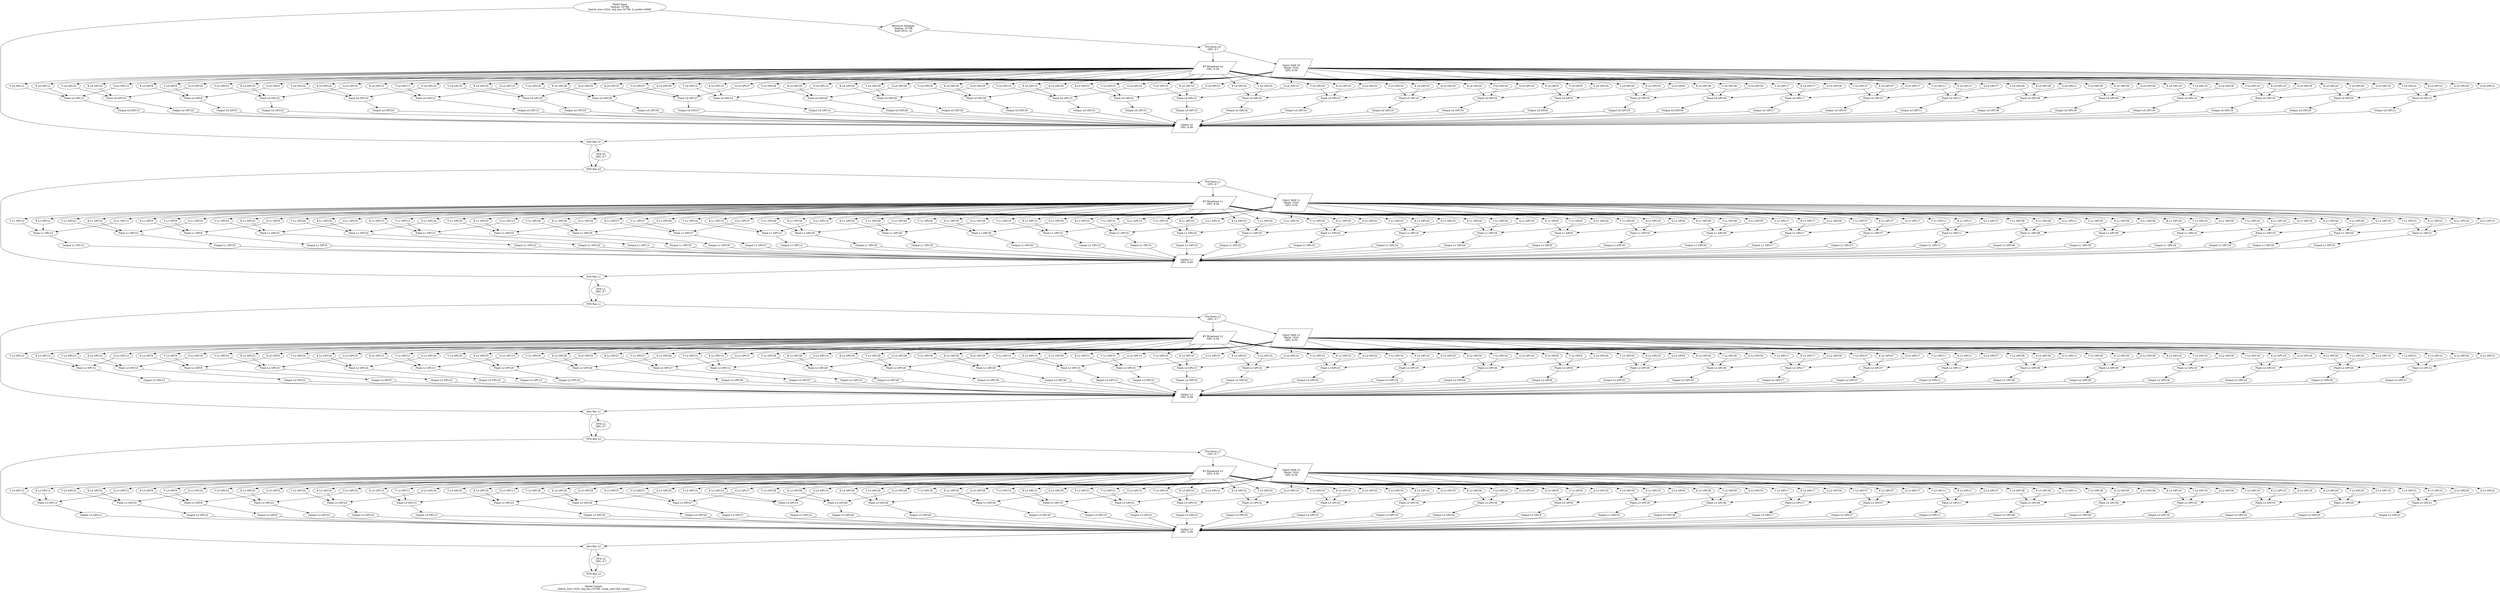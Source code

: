 digraph FA_Pool_40GPU_Config {
	rankdir=TB splines=spline
	input [label="Model Input
SeqLen: 32768
[batch_size=1024, seq_len=32768, d_model=4096]" fillcolor=lightgreen shape=ellipse]
	manager [label="Resource Manager
SeqLen: 32768
Pool GPUs: 32" fillcolor=gold shape=diamond]
	L0_prenorm [label="Pre-Norm L0
GPU: 0-7" fillcolor=lightblue]
	L0_qsplit [label="Query Split L0
Block: 1024
GPU: 8-39" fillcolor=yellow shape=parallelogram]
	L0_kvbroadcast [label="KV Broadcast L0
GPU: 8-39" fillcolor=yellow shape=parallelogram]
	L0_Q_0 [label="Q L0 GPU8" fillcolor=lightcoral]
	L0_K_0 [label="K L0 GPU8" fillcolor=lightcoral]
	L0_V_0 [label="V L0 GPU8" fillcolor=lightcoral]
	L0_FLASH_0 [label="Flash L0 GPU8" fillcolor=lightcoral]
	L0_OUT_0 [label="Output L0 GPU8" fillcolor=lightcoral]
	L0_Q_1 [label="Q L0 GPU9" fillcolor=lightcoral]
	L0_K_1 [label="K L0 GPU9" fillcolor=lightcoral]
	L0_V_1 [label="V L0 GPU9" fillcolor=lightcoral]
	L0_FLASH_1 [label="Flash L0 GPU9" fillcolor=lightcoral]
	L0_OUT_1 [label="Output L0 GPU9" fillcolor=lightcoral]
	L0_Q_2 [label="Q L0 GPU10" fillcolor=lightcoral]
	L0_K_2 [label="K L0 GPU10" fillcolor=lightcoral]
	L0_V_2 [label="V L0 GPU10" fillcolor=lightcoral]
	L0_FLASH_2 [label="Flash L0 GPU10" fillcolor=lightcoral]
	L0_OUT_2 [label="Output L0 GPU10" fillcolor=lightcoral]
	L0_Q_3 [label="Q L0 GPU11" fillcolor=lightcoral]
	L0_K_3 [label="K L0 GPU11" fillcolor=lightcoral]
	L0_V_3 [label="V L0 GPU11" fillcolor=lightcoral]
	L0_FLASH_3 [label="Flash L0 GPU11" fillcolor=lightcoral]
	L0_OUT_3 [label="Output L0 GPU11" fillcolor=lightcoral]
	L0_Q_4 [label="Q L0 GPU12" fillcolor=lightcoral]
	L0_K_4 [label="K L0 GPU12" fillcolor=lightcoral]
	L0_V_4 [label="V L0 GPU12" fillcolor=lightcoral]
	L0_FLASH_4 [label="Flash L0 GPU12" fillcolor=lightcoral]
	L0_OUT_4 [label="Output L0 GPU12" fillcolor=lightcoral]
	L0_Q_5 [label="Q L0 GPU13" fillcolor=lightcoral]
	L0_K_5 [label="K L0 GPU13" fillcolor=lightcoral]
	L0_V_5 [label="V L0 GPU13" fillcolor=lightcoral]
	L0_FLASH_5 [label="Flash L0 GPU13" fillcolor=lightcoral]
	L0_OUT_5 [label="Output L0 GPU13" fillcolor=lightcoral]
	L0_Q_6 [label="Q L0 GPU14" fillcolor=lightcoral]
	L0_K_6 [label="K L0 GPU14" fillcolor=lightcoral]
	L0_V_6 [label="V L0 GPU14" fillcolor=lightcoral]
	L0_FLASH_6 [label="Flash L0 GPU14" fillcolor=lightcoral]
	L0_OUT_6 [label="Output L0 GPU14" fillcolor=lightcoral]
	L0_Q_7 [label="Q L0 GPU15" fillcolor=lightcoral]
	L0_K_7 [label="K L0 GPU15" fillcolor=lightcoral]
	L0_V_7 [label="V L0 GPU15" fillcolor=lightcoral]
	L0_FLASH_7 [label="Flash L0 GPU15" fillcolor=lightcoral]
	L0_OUT_7 [label="Output L0 GPU15" fillcolor=lightcoral]
	L0_Q_8 [label="Q L0 GPU16" fillcolor=lightcoral]
	L0_K_8 [label="K L0 GPU16" fillcolor=lightcoral]
	L0_V_8 [label="V L0 GPU16" fillcolor=lightcoral]
	L0_FLASH_8 [label="Flash L0 GPU16" fillcolor=lightcoral]
	L0_OUT_8 [label="Output L0 GPU16" fillcolor=lightcoral]
	L0_Q_9 [label="Q L0 GPU17" fillcolor=lightcoral]
	L0_K_9 [label="K L0 GPU17" fillcolor=lightcoral]
	L0_V_9 [label="V L0 GPU17" fillcolor=lightcoral]
	L0_FLASH_9 [label="Flash L0 GPU17" fillcolor=lightcoral]
	L0_OUT_9 [label="Output L0 GPU17" fillcolor=lightcoral]
	L0_Q_10 [label="Q L0 GPU18" fillcolor=lightcoral]
	L0_K_10 [label="K L0 GPU18" fillcolor=lightcoral]
	L0_V_10 [label="V L0 GPU18" fillcolor=lightcoral]
	L0_FLASH_10 [label="Flash L0 GPU18" fillcolor=lightcoral]
	L0_OUT_10 [label="Output L0 GPU18" fillcolor=lightcoral]
	L0_Q_11 [label="Q L0 GPU19" fillcolor=lightcoral]
	L0_K_11 [label="K L0 GPU19" fillcolor=lightcoral]
	L0_V_11 [label="V L0 GPU19" fillcolor=lightcoral]
	L0_FLASH_11 [label="Flash L0 GPU19" fillcolor=lightcoral]
	L0_OUT_11 [label="Output L0 GPU19" fillcolor=lightcoral]
	L0_Q_12 [label="Q L0 GPU20" fillcolor=lightcoral]
	L0_K_12 [label="K L0 GPU20" fillcolor=lightcoral]
	L0_V_12 [label="V L0 GPU20" fillcolor=lightcoral]
	L0_FLASH_12 [label="Flash L0 GPU20" fillcolor=lightcoral]
	L0_OUT_12 [label="Output L0 GPU20" fillcolor=lightcoral]
	L0_Q_13 [label="Q L0 GPU21" fillcolor=lightcoral]
	L0_K_13 [label="K L0 GPU21" fillcolor=lightcoral]
	L0_V_13 [label="V L0 GPU21" fillcolor=lightcoral]
	L0_FLASH_13 [label="Flash L0 GPU21" fillcolor=lightcoral]
	L0_OUT_13 [label="Output L0 GPU21" fillcolor=lightcoral]
	L0_Q_14 [label="Q L0 GPU22" fillcolor=lightcoral]
	L0_K_14 [label="K L0 GPU22" fillcolor=lightcoral]
	L0_V_14 [label="V L0 GPU22" fillcolor=lightcoral]
	L0_FLASH_14 [label="Flash L0 GPU22" fillcolor=lightcoral]
	L0_OUT_14 [label="Output L0 GPU22" fillcolor=lightcoral]
	L0_Q_15 [label="Q L0 GPU23" fillcolor=lightcoral]
	L0_K_15 [label="K L0 GPU23" fillcolor=lightcoral]
	L0_V_15 [label="V L0 GPU23" fillcolor=lightcoral]
	L0_FLASH_15 [label="Flash L0 GPU23" fillcolor=lightcoral]
	L0_OUT_15 [label="Output L0 GPU23" fillcolor=lightcoral]
	L0_Q_16 [label="Q L0 GPU24" fillcolor=lightcoral]
	L0_K_16 [label="K L0 GPU24" fillcolor=lightcoral]
	L0_V_16 [label="V L0 GPU24" fillcolor=lightcoral]
	L0_FLASH_16 [label="Flash L0 GPU24" fillcolor=lightcoral]
	L0_OUT_16 [label="Output L0 GPU24" fillcolor=lightcoral]
	L0_Q_17 [label="Q L0 GPU25" fillcolor=lightcoral]
	L0_K_17 [label="K L0 GPU25" fillcolor=lightcoral]
	L0_V_17 [label="V L0 GPU25" fillcolor=lightcoral]
	L0_FLASH_17 [label="Flash L0 GPU25" fillcolor=lightcoral]
	L0_OUT_17 [label="Output L0 GPU25" fillcolor=lightcoral]
	L0_Q_18 [label="Q L0 GPU26" fillcolor=lightcoral]
	L0_K_18 [label="K L0 GPU26" fillcolor=lightcoral]
	L0_V_18 [label="V L0 GPU26" fillcolor=lightcoral]
	L0_FLASH_18 [label="Flash L0 GPU26" fillcolor=lightcoral]
	L0_OUT_18 [label="Output L0 GPU26" fillcolor=lightcoral]
	L0_Q_19 [label="Q L0 GPU27" fillcolor=lightcoral]
	L0_K_19 [label="K L0 GPU27" fillcolor=lightcoral]
	L0_V_19 [label="V L0 GPU27" fillcolor=lightcoral]
	L0_FLASH_19 [label="Flash L0 GPU27" fillcolor=lightcoral]
	L0_OUT_19 [label="Output L0 GPU27" fillcolor=lightcoral]
	L0_Q_20 [label="Q L0 GPU28" fillcolor=lightcoral]
	L0_K_20 [label="K L0 GPU28" fillcolor=lightcoral]
	L0_V_20 [label="V L0 GPU28" fillcolor=lightcoral]
	L0_FLASH_20 [label="Flash L0 GPU28" fillcolor=lightcoral]
	L0_OUT_20 [label="Output L0 GPU28" fillcolor=lightcoral]
	L0_Q_21 [label="Q L0 GPU29" fillcolor=lightcoral]
	L0_K_21 [label="K L0 GPU29" fillcolor=lightcoral]
	L0_V_21 [label="V L0 GPU29" fillcolor=lightcoral]
	L0_FLASH_21 [label="Flash L0 GPU29" fillcolor=lightcoral]
	L0_OUT_21 [label="Output L0 GPU29" fillcolor=lightcoral]
	L0_Q_22 [label="Q L0 GPU30" fillcolor=lightcoral]
	L0_K_22 [label="K L0 GPU30" fillcolor=lightcoral]
	L0_V_22 [label="V L0 GPU30" fillcolor=lightcoral]
	L0_FLASH_22 [label="Flash L0 GPU30" fillcolor=lightcoral]
	L0_OUT_22 [label="Output L0 GPU30" fillcolor=lightcoral]
	L0_Q_23 [label="Q L0 GPU31" fillcolor=lightcoral]
	L0_K_23 [label="K L0 GPU31" fillcolor=lightcoral]
	L0_V_23 [label="V L0 GPU31" fillcolor=lightcoral]
	L0_FLASH_23 [label="Flash L0 GPU31" fillcolor=lightcoral]
	L0_OUT_23 [label="Output L0 GPU31" fillcolor=lightcoral]
	L0_Q_24 [label="Q L0 GPU32" fillcolor=lightcoral]
	L0_K_24 [label="K L0 GPU32" fillcolor=lightcoral]
	L0_V_24 [label="V L0 GPU32" fillcolor=lightcoral]
	L0_FLASH_24 [label="Flash L0 GPU32" fillcolor=lightcoral]
	L0_OUT_24 [label="Output L0 GPU32" fillcolor=lightcoral]
	L0_Q_25 [label="Q L0 GPU33" fillcolor=lightcoral]
	L0_K_25 [label="K L0 GPU33" fillcolor=lightcoral]
	L0_V_25 [label="V L0 GPU33" fillcolor=lightcoral]
	L0_FLASH_25 [label="Flash L0 GPU33" fillcolor=lightcoral]
	L0_OUT_25 [label="Output L0 GPU33" fillcolor=lightcoral]
	L0_Q_26 [label="Q L0 GPU34" fillcolor=lightcoral]
	L0_K_26 [label="K L0 GPU34" fillcolor=lightcoral]
	L0_V_26 [label="V L0 GPU34" fillcolor=lightcoral]
	L0_FLASH_26 [label="Flash L0 GPU34" fillcolor=lightcoral]
	L0_OUT_26 [label="Output L0 GPU34" fillcolor=lightcoral]
	L0_Q_27 [label="Q L0 GPU35" fillcolor=lightcoral]
	L0_K_27 [label="K L0 GPU35" fillcolor=lightcoral]
	L0_V_27 [label="V L0 GPU35" fillcolor=lightcoral]
	L0_FLASH_27 [label="Flash L0 GPU35" fillcolor=lightcoral]
	L0_OUT_27 [label="Output L0 GPU35" fillcolor=lightcoral]
	L0_Q_28 [label="Q L0 GPU36" fillcolor=lightcoral]
	L0_K_28 [label="K L0 GPU36" fillcolor=lightcoral]
	L0_V_28 [label="V L0 GPU36" fillcolor=lightcoral]
	L0_FLASH_28 [label="Flash L0 GPU36" fillcolor=lightcoral]
	L0_OUT_28 [label="Output L0 GPU36" fillcolor=lightcoral]
	L0_Q_29 [label="Q L0 GPU37" fillcolor=lightcoral]
	L0_K_29 [label="K L0 GPU37" fillcolor=lightcoral]
	L0_V_29 [label="V L0 GPU37" fillcolor=lightcoral]
	L0_FLASH_29 [label="Flash L0 GPU37" fillcolor=lightcoral]
	L0_OUT_29 [label="Output L0 GPU37" fillcolor=lightcoral]
	L0_Q_30 [label="Q L0 GPU38" fillcolor=lightcoral]
	L0_K_30 [label="K L0 GPU38" fillcolor=lightcoral]
	L0_V_30 [label="V L0 GPU38" fillcolor=lightcoral]
	L0_FLASH_30 [label="Flash L0 GPU38" fillcolor=lightcoral]
	L0_OUT_30 [label="Output L0 GPU38" fillcolor=lightcoral]
	L0_Q_31 [label="Q L0 GPU39" fillcolor=lightcoral]
	L0_K_31 [label="K L0 GPU39" fillcolor=lightcoral]
	L0_V_31 [label="V L0 GPU39" fillcolor=lightcoral]
	L0_FLASH_31 [label="Flash L0 GPU39" fillcolor=lightcoral]
	L0_OUT_31 [label="Output L0 GPU39" fillcolor=lightcoral]
	L0_gather [label="Gather L0
GPU: 8-39" fillcolor=yellow shape=parallelogram]
	L0_attn_res [label="Attn Res L0" fillcolor=orange shape=ellipse]
	L0_ffn [label="FFN L0
GPU: 0-7" fillcolor=lightblue]
	L0_ffn_res [label="FFN Res L0" fillcolor=orange shape=ellipse]
	L1_prenorm [label="Pre-Norm L1
GPU: 0-7" fillcolor=lightblue]
	L1_qsplit [label="Query Split L1
Block: 1024
GPU: 8-39" fillcolor=yellow shape=parallelogram]
	L1_kvbroadcast [label="KV Broadcast L1
GPU: 8-39" fillcolor=yellow shape=parallelogram]
	L1_Q_0 [label="Q L1 GPU8" fillcolor=lightcoral]
	L1_K_0 [label="K L1 GPU8" fillcolor=lightcoral]
	L1_V_0 [label="V L1 GPU8" fillcolor=lightcoral]
	L1_FLASH_0 [label="Flash L1 GPU8" fillcolor=lightcoral]
	L1_OUT_0 [label="Output L1 GPU8" fillcolor=lightcoral]
	L1_Q_1 [label="Q L1 GPU9" fillcolor=lightcoral]
	L1_K_1 [label="K L1 GPU9" fillcolor=lightcoral]
	L1_V_1 [label="V L1 GPU9" fillcolor=lightcoral]
	L1_FLASH_1 [label="Flash L1 GPU9" fillcolor=lightcoral]
	L1_OUT_1 [label="Output L1 GPU9" fillcolor=lightcoral]
	L1_Q_2 [label="Q L1 GPU10" fillcolor=lightcoral]
	L1_K_2 [label="K L1 GPU10" fillcolor=lightcoral]
	L1_V_2 [label="V L1 GPU10" fillcolor=lightcoral]
	L1_FLASH_2 [label="Flash L1 GPU10" fillcolor=lightcoral]
	L1_OUT_2 [label="Output L1 GPU10" fillcolor=lightcoral]
	L1_Q_3 [label="Q L1 GPU11" fillcolor=lightcoral]
	L1_K_3 [label="K L1 GPU11" fillcolor=lightcoral]
	L1_V_3 [label="V L1 GPU11" fillcolor=lightcoral]
	L1_FLASH_3 [label="Flash L1 GPU11" fillcolor=lightcoral]
	L1_OUT_3 [label="Output L1 GPU11" fillcolor=lightcoral]
	L1_Q_4 [label="Q L1 GPU12" fillcolor=lightcoral]
	L1_K_4 [label="K L1 GPU12" fillcolor=lightcoral]
	L1_V_4 [label="V L1 GPU12" fillcolor=lightcoral]
	L1_FLASH_4 [label="Flash L1 GPU12" fillcolor=lightcoral]
	L1_OUT_4 [label="Output L1 GPU12" fillcolor=lightcoral]
	L1_Q_5 [label="Q L1 GPU13" fillcolor=lightcoral]
	L1_K_5 [label="K L1 GPU13" fillcolor=lightcoral]
	L1_V_5 [label="V L1 GPU13" fillcolor=lightcoral]
	L1_FLASH_5 [label="Flash L1 GPU13" fillcolor=lightcoral]
	L1_OUT_5 [label="Output L1 GPU13" fillcolor=lightcoral]
	L1_Q_6 [label="Q L1 GPU14" fillcolor=lightcoral]
	L1_K_6 [label="K L1 GPU14" fillcolor=lightcoral]
	L1_V_6 [label="V L1 GPU14" fillcolor=lightcoral]
	L1_FLASH_6 [label="Flash L1 GPU14" fillcolor=lightcoral]
	L1_OUT_6 [label="Output L1 GPU14" fillcolor=lightcoral]
	L1_Q_7 [label="Q L1 GPU15" fillcolor=lightcoral]
	L1_K_7 [label="K L1 GPU15" fillcolor=lightcoral]
	L1_V_7 [label="V L1 GPU15" fillcolor=lightcoral]
	L1_FLASH_7 [label="Flash L1 GPU15" fillcolor=lightcoral]
	L1_OUT_7 [label="Output L1 GPU15" fillcolor=lightcoral]
	L1_Q_8 [label="Q L1 GPU16" fillcolor=lightcoral]
	L1_K_8 [label="K L1 GPU16" fillcolor=lightcoral]
	L1_V_8 [label="V L1 GPU16" fillcolor=lightcoral]
	L1_FLASH_8 [label="Flash L1 GPU16" fillcolor=lightcoral]
	L1_OUT_8 [label="Output L1 GPU16" fillcolor=lightcoral]
	L1_Q_9 [label="Q L1 GPU17" fillcolor=lightcoral]
	L1_K_9 [label="K L1 GPU17" fillcolor=lightcoral]
	L1_V_9 [label="V L1 GPU17" fillcolor=lightcoral]
	L1_FLASH_9 [label="Flash L1 GPU17" fillcolor=lightcoral]
	L1_OUT_9 [label="Output L1 GPU17" fillcolor=lightcoral]
	L1_Q_10 [label="Q L1 GPU18" fillcolor=lightcoral]
	L1_K_10 [label="K L1 GPU18" fillcolor=lightcoral]
	L1_V_10 [label="V L1 GPU18" fillcolor=lightcoral]
	L1_FLASH_10 [label="Flash L1 GPU18" fillcolor=lightcoral]
	L1_OUT_10 [label="Output L1 GPU18" fillcolor=lightcoral]
	L1_Q_11 [label="Q L1 GPU19" fillcolor=lightcoral]
	L1_K_11 [label="K L1 GPU19" fillcolor=lightcoral]
	L1_V_11 [label="V L1 GPU19" fillcolor=lightcoral]
	L1_FLASH_11 [label="Flash L1 GPU19" fillcolor=lightcoral]
	L1_OUT_11 [label="Output L1 GPU19" fillcolor=lightcoral]
	L1_Q_12 [label="Q L1 GPU20" fillcolor=lightcoral]
	L1_K_12 [label="K L1 GPU20" fillcolor=lightcoral]
	L1_V_12 [label="V L1 GPU20" fillcolor=lightcoral]
	L1_FLASH_12 [label="Flash L1 GPU20" fillcolor=lightcoral]
	L1_OUT_12 [label="Output L1 GPU20" fillcolor=lightcoral]
	L1_Q_13 [label="Q L1 GPU21" fillcolor=lightcoral]
	L1_K_13 [label="K L1 GPU21" fillcolor=lightcoral]
	L1_V_13 [label="V L1 GPU21" fillcolor=lightcoral]
	L1_FLASH_13 [label="Flash L1 GPU21" fillcolor=lightcoral]
	L1_OUT_13 [label="Output L1 GPU21" fillcolor=lightcoral]
	L1_Q_14 [label="Q L1 GPU22" fillcolor=lightcoral]
	L1_K_14 [label="K L1 GPU22" fillcolor=lightcoral]
	L1_V_14 [label="V L1 GPU22" fillcolor=lightcoral]
	L1_FLASH_14 [label="Flash L1 GPU22" fillcolor=lightcoral]
	L1_OUT_14 [label="Output L1 GPU22" fillcolor=lightcoral]
	L1_Q_15 [label="Q L1 GPU23" fillcolor=lightcoral]
	L1_K_15 [label="K L1 GPU23" fillcolor=lightcoral]
	L1_V_15 [label="V L1 GPU23" fillcolor=lightcoral]
	L1_FLASH_15 [label="Flash L1 GPU23" fillcolor=lightcoral]
	L1_OUT_15 [label="Output L1 GPU23" fillcolor=lightcoral]
	L1_Q_16 [label="Q L1 GPU24" fillcolor=lightcoral]
	L1_K_16 [label="K L1 GPU24" fillcolor=lightcoral]
	L1_V_16 [label="V L1 GPU24" fillcolor=lightcoral]
	L1_FLASH_16 [label="Flash L1 GPU24" fillcolor=lightcoral]
	L1_OUT_16 [label="Output L1 GPU24" fillcolor=lightcoral]
	L1_Q_17 [label="Q L1 GPU25" fillcolor=lightcoral]
	L1_K_17 [label="K L1 GPU25" fillcolor=lightcoral]
	L1_V_17 [label="V L1 GPU25" fillcolor=lightcoral]
	L1_FLASH_17 [label="Flash L1 GPU25" fillcolor=lightcoral]
	L1_OUT_17 [label="Output L1 GPU25" fillcolor=lightcoral]
	L1_Q_18 [label="Q L1 GPU26" fillcolor=lightcoral]
	L1_K_18 [label="K L1 GPU26" fillcolor=lightcoral]
	L1_V_18 [label="V L1 GPU26" fillcolor=lightcoral]
	L1_FLASH_18 [label="Flash L1 GPU26" fillcolor=lightcoral]
	L1_OUT_18 [label="Output L1 GPU26" fillcolor=lightcoral]
	L1_Q_19 [label="Q L1 GPU27" fillcolor=lightcoral]
	L1_K_19 [label="K L1 GPU27" fillcolor=lightcoral]
	L1_V_19 [label="V L1 GPU27" fillcolor=lightcoral]
	L1_FLASH_19 [label="Flash L1 GPU27" fillcolor=lightcoral]
	L1_OUT_19 [label="Output L1 GPU27" fillcolor=lightcoral]
	L1_Q_20 [label="Q L1 GPU28" fillcolor=lightcoral]
	L1_K_20 [label="K L1 GPU28" fillcolor=lightcoral]
	L1_V_20 [label="V L1 GPU28" fillcolor=lightcoral]
	L1_FLASH_20 [label="Flash L1 GPU28" fillcolor=lightcoral]
	L1_OUT_20 [label="Output L1 GPU28" fillcolor=lightcoral]
	L1_Q_21 [label="Q L1 GPU29" fillcolor=lightcoral]
	L1_K_21 [label="K L1 GPU29" fillcolor=lightcoral]
	L1_V_21 [label="V L1 GPU29" fillcolor=lightcoral]
	L1_FLASH_21 [label="Flash L1 GPU29" fillcolor=lightcoral]
	L1_OUT_21 [label="Output L1 GPU29" fillcolor=lightcoral]
	L1_Q_22 [label="Q L1 GPU30" fillcolor=lightcoral]
	L1_K_22 [label="K L1 GPU30" fillcolor=lightcoral]
	L1_V_22 [label="V L1 GPU30" fillcolor=lightcoral]
	L1_FLASH_22 [label="Flash L1 GPU30" fillcolor=lightcoral]
	L1_OUT_22 [label="Output L1 GPU30" fillcolor=lightcoral]
	L1_Q_23 [label="Q L1 GPU31" fillcolor=lightcoral]
	L1_K_23 [label="K L1 GPU31" fillcolor=lightcoral]
	L1_V_23 [label="V L1 GPU31" fillcolor=lightcoral]
	L1_FLASH_23 [label="Flash L1 GPU31" fillcolor=lightcoral]
	L1_OUT_23 [label="Output L1 GPU31" fillcolor=lightcoral]
	L1_Q_24 [label="Q L1 GPU32" fillcolor=lightcoral]
	L1_K_24 [label="K L1 GPU32" fillcolor=lightcoral]
	L1_V_24 [label="V L1 GPU32" fillcolor=lightcoral]
	L1_FLASH_24 [label="Flash L1 GPU32" fillcolor=lightcoral]
	L1_OUT_24 [label="Output L1 GPU32" fillcolor=lightcoral]
	L1_Q_25 [label="Q L1 GPU33" fillcolor=lightcoral]
	L1_K_25 [label="K L1 GPU33" fillcolor=lightcoral]
	L1_V_25 [label="V L1 GPU33" fillcolor=lightcoral]
	L1_FLASH_25 [label="Flash L1 GPU33" fillcolor=lightcoral]
	L1_OUT_25 [label="Output L1 GPU33" fillcolor=lightcoral]
	L1_Q_26 [label="Q L1 GPU34" fillcolor=lightcoral]
	L1_K_26 [label="K L1 GPU34" fillcolor=lightcoral]
	L1_V_26 [label="V L1 GPU34" fillcolor=lightcoral]
	L1_FLASH_26 [label="Flash L1 GPU34" fillcolor=lightcoral]
	L1_OUT_26 [label="Output L1 GPU34" fillcolor=lightcoral]
	L1_Q_27 [label="Q L1 GPU35" fillcolor=lightcoral]
	L1_K_27 [label="K L1 GPU35" fillcolor=lightcoral]
	L1_V_27 [label="V L1 GPU35" fillcolor=lightcoral]
	L1_FLASH_27 [label="Flash L1 GPU35" fillcolor=lightcoral]
	L1_OUT_27 [label="Output L1 GPU35" fillcolor=lightcoral]
	L1_Q_28 [label="Q L1 GPU36" fillcolor=lightcoral]
	L1_K_28 [label="K L1 GPU36" fillcolor=lightcoral]
	L1_V_28 [label="V L1 GPU36" fillcolor=lightcoral]
	L1_FLASH_28 [label="Flash L1 GPU36" fillcolor=lightcoral]
	L1_OUT_28 [label="Output L1 GPU36" fillcolor=lightcoral]
	L1_Q_29 [label="Q L1 GPU37" fillcolor=lightcoral]
	L1_K_29 [label="K L1 GPU37" fillcolor=lightcoral]
	L1_V_29 [label="V L1 GPU37" fillcolor=lightcoral]
	L1_FLASH_29 [label="Flash L1 GPU37" fillcolor=lightcoral]
	L1_OUT_29 [label="Output L1 GPU37" fillcolor=lightcoral]
	L1_Q_30 [label="Q L1 GPU38" fillcolor=lightcoral]
	L1_K_30 [label="K L1 GPU38" fillcolor=lightcoral]
	L1_V_30 [label="V L1 GPU38" fillcolor=lightcoral]
	L1_FLASH_30 [label="Flash L1 GPU38" fillcolor=lightcoral]
	L1_OUT_30 [label="Output L1 GPU38" fillcolor=lightcoral]
	L1_Q_31 [label="Q L1 GPU39" fillcolor=lightcoral]
	L1_K_31 [label="K L1 GPU39" fillcolor=lightcoral]
	L1_V_31 [label="V L1 GPU39" fillcolor=lightcoral]
	L1_FLASH_31 [label="Flash L1 GPU39" fillcolor=lightcoral]
	L1_OUT_31 [label="Output L1 GPU39" fillcolor=lightcoral]
	L1_gather [label="Gather L1
GPU: 8-39" fillcolor=yellow shape=parallelogram]
	L1_attn_res [label="Attn Res L1" fillcolor=orange shape=ellipse]
	L1_ffn [label="FFN L1
GPU: 0-7" fillcolor=lightblue]
	L1_ffn_res [label="FFN Res L1" fillcolor=orange shape=ellipse]
	L2_prenorm [label="Pre-Norm L2
GPU: 0-7" fillcolor=lightblue]
	L2_qsplit [label="Query Split L2
Block: 1024
GPU: 8-39" fillcolor=yellow shape=parallelogram]
	L2_kvbroadcast [label="KV Broadcast L2
GPU: 8-39" fillcolor=yellow shape=parallelogram]
	L2_Q_0 [label="Q L2 GPU8" fillcolor=lightcoral]
	L2_K_0 [label="K L2 GPU8" fillcolor=lightcoral]
	L2_V_0 [label="V L2 GPU8" fillcolor=lightcoral]
	L2_FLASH_0 [label="Flash L2 GPU8" fillcolor=lightcoral]
	L2_OUT_0 [label="Output L2 GPU8" fillcolor=lightcoral]
	L2_Q_1 [label="Q L2 GPU9" fillcolor=lightcoral]
	L2_K_1 [label="K L2 GPU9" fillcolor=lightcoral]
	L2_V_1 [label="V L2 GPU9" fillcolor=lightcoral]
	L2_FLASH_1 [label="Flash L2 GPU9" fillcolor=lightcoral]
	L2_OUT_1 [label="Output L2 GPU9" fillcolor=lightcoral]
	L2_Q_2 [label="Q L2 GPU10" fillcolor=lightcoral]
	L2_K_2 [label="K L2 GPU10" fillcolor=lightcoral]
	L2_V_2 [label="V L2 GPU10" fillcolor=lightcoral]
	L2_FLASH_2 [label="Flash L2 GPU10" fillcolor=lightcoral]
	L2_OUT_2 [label="Output L2 GPU10" fillcolor=lightcoral]
	L2_Q_3 [label="Q L2 GPU11" fillcolor=lightcoral]
	L2_K_3 [label="K L2 GPU11" fillcolor=lightcoral]
	L2_V_3 [label="V L2 GPU11" fillcolor=lightcoral]
	L2_FLASH_3 [label="Flash L2 GPU11" fillcolor=lightcoral]
	L2_OUT_3 [label="Output L2 GPU11" fillcolor=lightcoral]
	L2_Q_4 [label="Q L2 GPU12" fillcolor=lightcoral]
	L2_K_4 [label="K L2 GPU12" fillcolor=lightcoral]
	L2_V_4 [label="V L2 GPU12" fillcolor=lightcoral]
	L2_FLASH_4 [label="Flash L2 GPU12" fillcolor=lightcoral]
	L2_OUT_4 [label="Output L2 GPU12" fillcolor=lightcoral]
	L2_Q_5 [label="Q L2 GPU13" fillcolor=lightcoral]
	L2_K_5 [label="K L2 GPU13" fillcolor=lightcoral]
	L2_V_5 [label="V L2 GPU13" fillcolor=lightcoral]
	L2_FLASH_5 [label="Flash L2 GPU13" fillcolor=lightcoral]
	L2_OUT_5 [label="Output L2 GPU13" fillcolor=lightcoral]
	L2_Q_6 [label="Q L2 GPU14" fillcolor=lightcoral]
	L2_K_6 [label="K L2 GPU14" fillcolor=lightcoral]
	L2_V_6 [label="V L2 GPU14" fillcolor=lightcoral]
	L2_FLASH_6 [label="Flash L2 GPU14" fillcolor=lightcoral]
	L2_OUT_6 [label="Output L2 GPU14" fillcolor=lightcoral]
	L2_Q_7 [label="Q L2 GPU15" fillcolor=lightcoral]
	L2_K_7 [label="K L2 GPU15" fillcolor=lightcoral]
	L2_V_7 [label="V L2 GPU15" fillcolor=lightcoral]
	L2_FLASH_7 [label="Flash L2 GPU15" fillcolor=lightcoral]
	L2_OUT_7 [label="Output L2 GPU15" fillcolor=lightcoral]
	L2_Q_8 [label="Q L2 GPU16" fillcolor=lightcoral]
	L2_K_8 [label="K L2 GPU16" fillcolor=lightcoral]
	L2_V_8 [label="V L2 GPU16" fillcolor=lightcoral]
	L2_FLASH_8 [label="Flash L2 GPU16" fillcolor=lightcoral]
	L2_OUT_8 [label="Output L2 GPU16" fillcolor=lightcoral]
	L2_Q_9 [label="Q L2 GPU17" fillcolor=lightcoral]
	L2_K_9 [label="K L2 GPU17" fillcolor=lightcoral]
	L2_V_9 [label="V L2 GPU17" fillcolor=lightcoral]
	L2_FLASH_9 [label="Flash L2 GPU17" fillcolor=lightcoral]
	L2_OUT_9 [label="Output L2 GPU17" fillcolor=lightcoral]
	L2_Q_10 [label="Q L2 GPU18" fillcolor=lightcoral]
	L2_K_10 [label="K L2 GPU18" fillcolor=lightcoral]
	L2_V_10 [label="V L2 GPU18" fillcolor=lightcoral]
	L2_FLASH_10 [label="Flash L2 GPU18" fillcolor=lightcoral]
	L2_OUT_10 [label="Output L2 GPU18" fillcolor=lightcoral]
	L2_Q_11 [label="Q L2 GPU19" fillcolor=lightcoral]
	L2_K_11 [label="K L2 GPU19" fillcolor=lightcoral]
	L2_V_11 [label="V L2 GPU19" fillcolor=lightcoral]
	L2_FLASH_11 [label="Flash L2 GPU19" fillcolor=lightcoral]
	L2_OUT_11 [label="Output L2 GPU19" fillcolor=lightcoral]
	L2_Q_12 [label="Q L2 GPU20" fillcolor=lightcoral]
	L2_K_12 [label="K L2 GPU20" fillcolor=lightcoral]
	L2_V_12 [label="V L2 GPU20" fillcolor=lightcoral]
	L2_FLASH_12 [label="Flash L2 GPU20" fillcolor=lightcoral]
	L2_OUT_12 [label="Output L2 GPU20" fillcolor=lightcoral]
	L2_Q_13 [label="Q L2 GPU21" fillcolor=lightcoral]
	L2_K_13 [label="K L2 GPU21" fillcolor=lightcoral]
	L2_V_13 [label="V L2 GPU21" fillcolor=lightcoral]
	L2_FLASH_13 [label="Flash L2 GPU21" fillcolor=lightcoral]
	L2_OUT_13 [label="Output L2 GPU21" fillcolor=lightcoral]
	L2_Q_14 [label="Q L2 GPU22" fillcolor=lightcoral]
	L2_K_14 [label="K L2 GPU22" fillcolor=lightcoral]
	L2_V_14 [label="V L2 GPU22" fillcolor=lightcoral]
	L2_FLASH_14 [label="Flash L2 GPU22" fillcolor=lightcoral]
	L2_OUT_14 [label="Output L2 GPU22" fillcolor=lightcoral]
	L2_Q_15 [label="Q L2 GPU23" fillcolor=lightcoral]
	L2_K_15 [label="K L2 GPU23" fillcolor=lightcoral]
	L2_V_15 [label="V L2 GPU23" fillcolor=lightcoral]
	L2_FLASH_15 [label="Flash L2 GPU23" fillcolor=lightcoral]
	L2_OUT_15 [label="Output L2 GPU23" fillcolor=lightcoral]
	L2_Q_16 [label="Q L2 GPU24" fillcolor=lightcoral]
	L2_K_16 [label="K L2 GPU24" fillcolor=lightcoral]
	L2_V_16 [label="V L2 GPU24" fillcolor=lightcoral]
	L2_FLASH_16 [label="Flash L2 GPU24" fillcolor=lightcoral]
	L2_OUT_16 [label="Output L2 GPU24" fillcolor=lightcoral]
	L2_Q_17 [label="Q L2 GPU25" fillcolor=lightcoral]
	L2_K_17 [label="K L2 GPU25" fillcolor=lightcoral]
	L2_V_17 [label="V L2 GPU25" fillcolor=lightcoral]
	L2_FLASH_17 [label="Flash L2 GPU25" fillcolor=lightcoral]
	L2_OUT_17 [label="Output L2 GPU25" fillcolor=lightcoral]
	L2_Q_18 [label="Q L2 GPU26" fillcolor=lightcoral]
	L2_K_18 [label="K L2 GPU26" fillcolor=lightcoral]
	L2_V_18 [label="V L2 GPU26" fillcolor=lightcoral]
	L2_FLASH_18 [label="Flash L2 GPU26" fillcolor=lightcoral]
	L2_OUT_18 [label="Output L2 GPU26" fillcolor=lightcoral]
	L2_Q_19 [label="Q L2 GPU27" fillcolor=lightcoral]
	L2_K_19 [label="K L2 GPU27" fillcolor=lightcoral]
	L2_V_19 [label="V L2 GPU27" fillcolor=lightcoral]
	L2_FLASH_19 [label="Flash L2 GPU27" fillcolor=lightcoral]
	L2_OUT_19 [label="Output L2 GPU27" fillcolor=lightcoral]
	L2_Q_20 [label="Q L2 GPU28" fillcolor=lightcoral]
	L2_K_20 [label="K L2 GPU28" fillcolor=lightcoral]
	L2_V_20 [label="V L2 GPU28" fillcolor=lightcoral]
	L2_FLASH_20 [label="Flash L2 GPU28" fillcolor=lightcoral]
	L2_OUT_20 [label="Output L2 GPU28" fillcolor=lightcoral]
	L2_Q_21 [label="Q L2 GPU29" fillcolor=lightcoral]
	L2_K_21 [label="K L2 GPU29" fillcolor=lightcoral]
	L2_V_21 [label="V L2 GPU29" fillcolor=lightcoral]
	L2_FLASH_21 [label="Flash L2 GPU29" fillcolor=lightcoral]
	L2_OUT_21 [label="Output L2 GPU29" fillcolor=lightcoral]
	L2_Q_22 [label="Q L2 GPU30" fillcolor=lightcoral]
	L2_K_22 [label="K L2 GPU30" fillcolor=lightcoral]
	L2_V_22 [label="V L2 GPU30" fillcolor=lightcoral]
	L2_FLASH_22 [label="Flash L2 GPU30" fillcolor=lightcoral]
	L2_OUT_22 [label="Output L2 GPU30" fillcolor=lightcoral]
	L2_Q_23 [label="Q L2 GPU31" fillcolor=lightcoral]
	L2_K_23 [label="K L2 GPU31" fillcolor=lightcoral]
	L2_V_23 [label="V L2 GPU31" fillcolor=lightcoral]
	L2_FLASH_23 [label="Flash L2 GPU31" fillcolor=lightcoral]
	L2_OUT_23 [label="Output L2 GPU31" fillcolor=lightcoral]
	L2_Q_24 [label="Q L2 GPU32" fillcolor=lightcoral]
	L2_K_24 [label="K L2 GPU32" fillcolor=lightcoral]
	L2_V_24 [label="V L2 GPU32" fillcolor=lightcoral]
	L2_FLASH_24 [label="Flash L2 GPU32" fillcolor=lightcoral]
	L2_OUT_24 [label="Output L2 GPU32" fillcolor=lightcoral]
	L2_Q_25 [label="Q L2 GPU33" fillcolor=lightcoral]
	L2_K_25 [label="K L2 GPU33" fillcolor=lightcoral]
	L2_V_25 [label="V L2 GPU33" fillcolor=lightcoral]
	L2_FLASH_25 [label="Flash L2 GPU33" fillcolor=lightcoral]
	L2_OUT_25 [label="Output L2 GPU33" fillcolor=lightcoral]
	L2_Q_26 [label="Q L2 GPU34" fillcolor=lightcoral]
	L2_K_26 [label="K L2 GPU34" fillcolor=lightcoral]
	L2_V_26 [label="V L2 GPU34" fillcolor=lightcoral]
	L2_FLASH_26 [label="Flash L2 GPU34" fillcolor=lightcoral]
	L2_OUT_26 [label="Output L2 GPU34" fillcolor=lightcoral]
	L2_Q_27 [label="Q L2 GPU35" fillcolor=lightcoral]
	L2_K_27 [label="K L2 GPU35" fillcolor=lightcoral]
	L2_V_27 [label="V L2 GPU35" fillcolor=lightcoral]
	L2_FLASH_27 [label="Flash L2 GPU35" fillcolor=lightcoral]
	L2_OUT_27 [label="Output L2 GPU35" fillcolor=lightcoral]
	L2_Q_28 [label="Q L2 GPU36" fillcolor=lightcoral]
	L2_K_28 [label="K L2 GPU36" fillcolor=lightcoral]
	L2_V_28 [label="V L2 GPU36" fillcolor=lightcoral]
	L2_FLASH_28 [label="Flash L2 GPU36" fillcolor=lightcoral]
	L2_OUT_28 [label="Output L2 GPU36" fillcolor=lightcoral]
	L2_Q_29 [label="Q L2 GPU37" fillcolor=lightcoral]
	L2_K_29 [label="K L2 GPU37" fillcolor=lightcoral]
	L2_V_29 [label="V L2 GPU37" fillcolor=lightcoral]
	L2_FLASH_29 [label="Flash L2 GPU37" fillcolor=lightcoral]
	L2_OUT_29 [label="Output L2 GPU37" fillcolor=lightcoral]
	L2_Q_30 [label="Q L2 GPU38" fillcolor=lightcoral]
	L2_K_30 [label="K L2 GPU38" fillcolor=lightcoral]
	L2_V_30 [label="V L2 GPU38" fillcolor=lightcoral]
	L2_FLASH_30 [label="Flash L2 GPU38" fillcolor=lightcoral]
	L2_OUT_30 [label="Output L2 GPU38" fillcolor=lightcoral]
	L2_Q_31 [label="Q L2 GPU39" fillcolor=lightcoral]
	L2_K_31 [label="K L2 GPU39" fillcolor=lightcoral]
	L2_V_31 [label="V L2 GPU39" fillcolor=lightcoral]
	L2_FLASH_31 [label="Flash L2 GPU39" fillcolor=lightcoral]
	L2_OUT_31 [label="Output L2 GPU39" fillcolor=lightcoral]
	L2_gather [label="Gather L2
GPU: 8-39" fillcolor=yellow shape=parallelogram]
	L2_attn_res [label="Attn Res L2" fillcolor=orange shape=ellipse]
	L2_ffn [label="FFN L2
GPU: 0-7" fillcolor=lightblue]
	L2_ffn_res [label="FFN Res L2" fillcolor=orange shape=ellipse]
	L3_prenorm [label="Pre-Norm L3
GPU: 0-7" fillcolor=lightblue]
	L3_qsplit [label="Query Split L3
Block: 1024
GPU: 8-39" fillcolor=yellow shape=parallelogram]
	L3_kvbroadcast [label="KV Broadcast L3
GPU: 8-39" fillcolor=yellow shape=parallelogram]
	L3_Q_0 [label="Q L3 GPU8" fillcolor=lightcoral]
	L3_K_0 [label="K L3 GPU8" fillcolor=lightcoral]
	L3_V_0 [label="V L3 GPU8" fillcolor=lightcoral]
	L3_FLASH_0 [label="Flash L3 GPU8" fillcolor=lightcoral]
	L3_OUT_0 [label="Output L3 GPU8" fillcolor=lightcoral]
	L3_Q_1 [label="Q L3 GPU9" fillcolor=lightcoral]
	L3_K_1 [label="K L3 GPU9" fillcolor=lightcoral]
	L3_V_1 [label="V L3 GPU9" fillcolor=lightcoral]
	L3_FLASH_1 [label="Flash L3 GPU9" fillcolor=lightcoral]
	L3_OUT_1 [label="Output L3 GPU9" fillcolor=lightcoral]
	L3_Q_2 [label="Q L3 GPU10" fillcolor=lightcoral]
	L3_K_2 [label="K L3 GPU10" fillcolor=lightcoral]
	L3_V_2 [label="V L3 GPU10" fillcolor=lightcoral]
	L3_FLASH_2 [label="Flash L3 GPU10" fillcolor=lightcoral]
	L3_OUT_2 [label="Output L3 GPU10" fillcolor=lightcoral]
	L3_Q_3 [label="Q L3 GPU11" fillcolor=lightcoral]
	L3_K_3 [label="K L3 GPU11" fillcolor=lightcoral]
	L3_V_3 [label="V L3 GPU11" fillcolor=lightcoral]
	L3_FLASH_3 [label="Flash L3 GPU11" fillcolor=lightcoral]
	L3_OUT_3 [label="Output L3 GPU11" fillcolor=lightcoral]
	L3_Q_4 [label="Q L3 GPU12" fillcolor=lightcoral]
	L3_K_4 [label="K L3 GPU12" fillcolor=lightcoral]
	L3_V_4 [label="V L3 GPU12" fillcolor=lightcoral]
	L3_FLASH_4 [label="Flash L3 GPU12" fillcolor=lightcoral]
	L3_OUT_4 [label="Output L3 GPU12" fillcolor=lightcoral]
	L3_Q_5 [label="Q L3 GPU13" fillcolor=lightcoral]
	L3_K_5 [label="K L3 GPU13" fillcolor=lightcoral]
	L3_V_5 [label="V L3 GPU13" fillcolor=lightcoral]
	L3_FLASH_5 [label="Flash L3 GPU13" fillcolor=lightcoral]
	L3_OUT_5 [label="Output L3 GPU13" fillcolor=lightcoral]
	L3_Q_6 [label="Q L3 GPU14" fillcolor=lightcoral]
	L3_K_6 [label="K L3 GPU14" fillcolor=lightcoral]
	L3_V_6 [label="V L3 GPU14" fillcolor=lightcoral]
	L3_FLASH_6 [label="Flash L3 GPU14" fillcolor=lightcoral]
	L3_OUT_6 [label="Output L3 GPU14" fillcolor=lightcoral]
	L3_Q_7 [label="Q L3 GPU15" fillcolor=lightcoral]
	L3_K_7 [label="K L3 GPU15" fillcolor=lightcoral]
	L3_V_7 [label="V L3 GPU15" fillcolor=lightcoral]
	L3_FLASH_7 [label="Flash L3 GPU15" fillcolor=lightcoral]
	L3_OUT_7 [label="Output L3 GPU15" fillcolor=lightcoral]
	L3_Q_8 [label="Q L3 GPU16" fillcolor=lightcoral]
	L3_K_8 [label="K L3 GPU16" fillcolor=lightcoral]
	L3_V_8 [label="V L3 GPU16" fillcolor=lightcoral]
	L3_FLASH_8 [label="Flash L3 GPU16" fillcolor=lightcoral]
	L3_OUT_8 [label="Output L3 GPU16" fillcolor=lightcoral]
	L3_Q_9 [label="Q L3 GPU17" fillcolor=lightcoral]
	L3_K_9 [label="K L3 GPU17" fillcolor=lightcoral]
	L3_V_9 [label="V L3 GPU17" fillcolor=lightcoral]
	L3_FLASH_9 [label="Flash L3 GPU17" fillcolor=lightcoral]
	L3_OUT_9 [label="Output L3 GPU17" fillcolor=lightcoral]
	L3_Q_10 [label="Q L3 GPU18" fillcolor=lightcoral]
	L3_K_10 [label="K L3 GPU18" fillcolor=lightcoral]
	L3_V_10 [label="V L3 GPU18" fillcolor=lightcoral]
	L3_FLASH_10 [label="Flash L3 GPU18" fillcolor=lightcoral]
	L3_OUT_10 [label="Output L3 GPU18" fillcolor=lightcoral]
	L3_Q_11 [label="Q L3 GPU19" fillcolor=lightcoral]
	L3_K_11 [label="K L3 GPU19" fillcolor=lightcoral]
	L3_V_11 [label="V L3 GPU19" fillcolor=lightcoral]
	L3_FLASH_11 [label="Flash L3 GPU19" fillcolor=lightcoral]
	L3_OUT_11 [label="Output L3 GPU19" fillcolor=lightcoral]
	L3_Q_12 [label="Q L3 GPU20" fillcolor=lightcoral]
	L3_K_12 [label="K L3 GPU20" fillcolor=lightcoral]
	L3_V_12 [label="V L3 GPU20" fillcolor=lightcoral]
	L3_FLASH_12 [label="Flash L3 GPU20" fillcolor=lightcoral]
	L3_OUT_12 [label="Output L3 GPU20" fillcolor=lightcoral]
	L3_Q_13 [label="Q L3 GPU21" fillcolor=lightcoral]
	L3_K_13 [label="K L3 GPU21" fillcolor=lightcoral]
	L3_V_13 [label="V L3 GPU21" fillcolor=lightcoral]
	L3_FLASH_13 [label="Flash L3 GPU21" fillcolor=lightcoral]
	L3_OUT_13 [label="Output L3 GPU21" fillcolor=lightcoral]
	L3_Q_14 [label="Q L3 GPU22" fillcolor=lightcoral]
	L3_K_14 [label="K L3 GPU22" fillcolor=lightcoral]
	L3_V_14 [label="V L3 GPU22" fillcolor=lightcoral]
	L3_FLASH_14 [label="Flash L3 GPU22" fillcolor=lightcoral]
	L3_OUT_14 [label="Output L3 GPU22" fillcolor=lightcoral]
	L3_Q_15 [label="Q L3 GPU23" fillcolor=lightcoral]
	L3_K_15 [label="K L3 GPU23" fillcolor=lightcoral]
	L3_V_15 [label="V L3 GPU23" fillcolor=lightcoral]
	L3_FLASH_15 [label="Flash L3 GPU23" fillcolor=lightcoral]
	L3_OUT_15 [label="Output L3 GPU23" fillcolor=lightcoral]
	L3_Q_16 [label="Q L3 GPU24" fillcolor=lightcoral]
	L3_K_16 [label="K L3 GPU24" fillcolor=lightcoral]
	L3_V_16 [label="V L3 GPU24" fillcolor=lightcoral]
	L3_FLASH_16 [label="Flash L3 GPU24" fillcolor=lightcoral]
	L3_OUT_16 [label="Output L3 GPU24" fillcolor=lightcoral]
	L3_Q_17 [label="Q L3 GPU25" fillcolor=lightcoral]
	L3_K_17 [label="K L3 GPU25" fillcolor=lightcoral]
	L3_V_17 [label="V L3 GPU25" fillcolor=lightcoral]
	L3_FLASH_17 [label="Flash L3 GPU25" fillcolor=lightcoral]
	L3_OUT_17 [label="Output L3 GPU25" fillcolor=lightcoral]
	L3_Q_18 [label="Q L3 GPU26" fillcolor=lightcoral]
	L3_K_18 [label="K L3 GPU26" fillcolor=lightcoral]
	L3_V_18 [label="V L3 GPU26" fillcolor=lightcoral]
	L3_FLASH_18 [label="Flash L3 GPU26" fillcolor=lightcoral]
	L3_OUT_18 [label="Output L3 GPU26" fillcolor=lightcoral]
	L3_Q_19 [label="Q L3 GPU27" fillcolor=lightcoral]
	L3_K_19 [label="K L3 GPU27" fillcolor=lightcoral]
	L3_V_19 [label="V L3 GPU27" fillcolor=lightcoral]
	L3_FLASH_19 [label="Flash L3 GPU27" fillcolor=lightcoral]
	L3_OUT_19 [label="Output L3 GPU27" fillcolor=lightcoral]
	L3_Q_20 [label="Q L3 GPU28" fillcolor=lightcoral]
	L3_K_20 [label="K L3 GPU28" fillcolor=lightcoral]
	L3_V_20 [label="V L3 GPU28" fillcolor=lightcoral]
	L3_FLASH_20 [label="Flash L3 GPU28" fillcolor=lightcoral]
	L3_OUT_20 [label="Output L3 GPU28" fillcolor=lightcoral]
	L3_Q_21 [label="Q L3 GPU29" fillcolor=lightcoral]
	L3_K_21 [label="K L3 GPU29" fillcolor=lightcoral]
	L3_V_21 [label="V L3 GPU29" fillcolor=lightcoral]
	L3_FLASH_21 [label="Flash L3 GPU29" fillcolor=lightcoral]
	L3_OUT_21 [label="Output L3 GPU29" fillcolor=lightcoral]
	L3_Q_22 [label="Q L3 GPU30" fillcolor=lightcoral]
	L3_K_22 [label="K L3 GPU30" fillcolor=lightcoral]
	L3_V_22 [label="V L3 GPU30" fillcolor=lightcoral]
	L3_FLASH_22 [label="Flash L3 GPU30" fillcolor=lightcoral]
	L3_OUT_22 [label="Output L3 GPU30" fillcolor=lightcoral]
	L3_Q_23 [label="Q L3 GPU31" fillcolor=lightcoral]
	L3_K_23 [label="K L3 GPU31" fillcolor=lightcoral]
	L3_V_23 [label="V L3 GPU31" fillcolor=lightcoral]
	L3_FLASH_23 [label="Flash L3 GPU31" fillcolor=lightcoral]
	L3_OUT_23 [label="Output L3 GPU31" fillcolor=lightcoral]
	L3_Q_24 [label="Q L3 GPU32" fillcolor=lightcoral]
	L3_K_24 [label="K L3 GPU32" fillcolor=lightcoral]
	L3_V_24 [label="V L3 GPU32" fillcolor=lightcoral]
	L3_FLASH_24 [label="Flash L3 GPU32" fillcolor=lightcoral]
	L3_OUT_24 [label="Output L3 GPU32" fillcolor=lightcoral]
	L3_Q_25 [label="Q L3 GPU33" fillcolor=lightcoral]
	L3_K_25 [label="K L3 GPU33" fillcolor=lightcoral]
	L3_V_25 [label="V L3 GPU33" fillcolor=lightcoral]
	L3_FLASH_25 [label="Flash L3 GPU33" fillcolor=lightcoral]
	L3_OUT_25 [label="Output L3 GPU33" fillcolor=lightcoral]
	L3_Q_26 [label="Q L3 GPU34" fillcolor=lightcoral]
	L3_K_26 [label="K L3 GPU34" fillcolor=lightcoral]
	L3_V_26 [label="V L3 GPU34" fillcolor=lightcoral]
	L3_FLASH_26 [label="Flash L3 GPU34" fillcolor=lightcoral]
	L3_OUT_26 [label="Output L3 GPU34" fillcolor=lightcoral]
	L3_Q_27 [label="Q L3 GPU35" fillcolor=lightcoral]
	L3_K_27 [label="K L3 GPU35" fillcolor=lightcoral]
	L3_V_27 [label="V L3 GPU35" fillcolor=lightcoral]
	L3_FLASH_27 [label="Flash L3 GPU35" fillcolor=lightcoral]
	L3_OUT_27 [label="Output L3 GPU35" fillcolor=lightcoral]
	L3_Q_28 [label="Q L3 GPU36" fillcolor=lightcoral]
	L3_K_28 [label="K L3 GPU36" fillcolor=lightcoral]
	L3_V_28 [label="V L3 GPU36" fillcolor=lightcoral]
	L3_FLASH_28 [label="Flash L3 GPU36" fillcolor=lightcoral]
	L3_OUT_28 [label="Output L3 GPU36" fillcolor=lightcoral]
	L3_Q_29 [label="Q L3 GPU37" fillcolor=lightcoral]
	L3_K_29 [label="K L3 GPU37" fillcolor=lightcoral]
	L3_V_29 [label="V L3 GPU37" fillcolor=lightcoral]
	L3_FLASH_29 [label="Flash L3 GPU37" fillcolor=lightcoral]
	L3_OUT_29 [label="Output L3 GPU37" fillcolor=lightcoral]
	L3_Q_30 [label="Q L3 GPU38" fillcolor=lightcoral]
	L3_K_30 [label="K L3 GPU38" fillcolor=lightcoral]
	L3_V_30 [label="V L3 GPU38" fillcolor=lightcoral]
	L3_FLASH_30 [label="Flash L3 GPU38" fillcolor=lightcoral]
	L3_OUT_30 [label="Output L3 GPU38" fillcolor=lightcoral]
	L3_Q_31 [label="Q L3 GPU39" fillcolor=lightcoral]
	L3_K_31 [label="K L3 GPU39" fillcolor=lightcoral]
	L3_V_31 [label="V L3 GPU39" fillcolor=lightcoral]
	L3_FLASH_31 [label="Flash L3 GPU39" fillcolor=lightcoral]
	L3_OUT_31 [label="Output L3 GPU39" fillcolor=lightcoral]
	L3_gather [label="Gather L3
GPU: 8-39" fillcolor=yellow shape=parallelogram]
	L3_attn_res [label="Attn Res L3" fillcolor=orange shape=ellipse]
	L3_ffn [label="FFN L3
GPU: 0-7" fillcolor=lightblue]
	L3_ffn_res [label="FFN Res L3" fillcolor=orange shape=ellipse]
	output [label="Model Output
[batch_size=1024, seq_len=32768, vocab_size=full_vocab]" fillcolor=lightgreen shape=ellipse]
	input -> manager
	manager -> L0_prenorm
	L0_prenorm -> L0_qsplit
	L0_prenorm -> L0_kvbroadcast
	L0_qsplit -> L0_Q_0
	L0_kvbroadcast -> L0_K_0
	L0_kvbroadcast -> L0_V_0
	L0_Q_0 -> L0_FLASH_0
	L0_K_0 -> L0_FLASH_0
	L0_V_0 -> L0_FLASH_0
	L0_FLASH_0 -> L0_OUT_0
	L0_OUT_0 -> L0_gather
	L0_qsplit -> L0_Q_1
	L0_kvbroadcast -> L0_K_1
	L0_kvbroadcast -> L0_V_1
	L0_Q_1 -> L0_FLASH_1
	L0_K_1 -> L0_FLASH_1
	L0_V_1 -> L0_FLASH_1
	L0_FLASH_1 -> L0_OUT_1
	L0_OUT_1 -> L0_gather
	L0_qsplit -> L0_Q_2
	L0_kvbroadcast -> L0_K_2
	L0_kvbroadcast -> L0_V_2
	L0_Q_2 -> L0_FLASH_2
	L0_K_2 -> L0_FLASH_2
	L0_V_2 -> L0_FLASH_2
	L0_FLASH_2 -> L0_OUT_2
	L0_OUT_2 -> L0_gather
	L0_qsplit -> L0_Q_3
	L0_kvbroadcast -> L0_K_3
	L0_kvbroadcast -> L0_V_3
	L0_Q_3 -> L0_FLASH_3
	L0_K_3 -> L0_FLASH_3
	L0_V_3 -> L0_FLASH_3
	L0_FLASH_3 -> L0_OUT_3
	L0_OUT_3 -> L0_gather
	L0_qsplit -> L0_Q_4
	L0_kvbroadcast -> L0_K_4
	L0_kvbroadcast -> L0_V_4
	L0_Q_4 -> L0_FLASH_4
	L0_K_4 -> L0_FLASH_4
	L0_V_4 -> L0_FLASH_4
	L0_FLASH_4 -> L0_OUT_4
	L0_OUT_4 -> L0_gather
	L0_qsplit -> L0_Q_5
	L0_kvbroadcast -> L0_K_5
	L0_kvbroadcast -> L0_V_5
	L0_Q_5 -> L0_FLASH_5
	L0_K_5 -> L0_FLASH_5
	L0_V_5 -> L0_FLASH_5
	L0_FLASH_5 -> L0_OUT_5
	L0_OUT_5 -> L0_gather
	L0_qsplit -> L0_Q_6
	L0_kvbroadcast -> L0_K_6
	L0_kvbroadcast -> L0_V_6
	L0_Q_6 -> L0_FLASH_6
	L0_K_6 -> L0_FLASH_6
	L0_V_6 -> L0_FLASH_6
	L0_FLASH_6 -> L0_OUT_6
	L0_OUT_6 -> L0_gather
	L0_qsplit -> L0_Q_7
	L0_kvbroadcast -> L0_K_7
	L0_kvbroadcast -> L0_V_7
	L0_Q_7 -> L0_FLASH_7
	L0_K_7 -> L0_FLASH_7
	L0_V_7 -> L0_FLASH_7
	L0_FLASH_7 -> L0_OUT_7
	L0_OUT_7 -> L0_gather
	L0_qsplit -> L0_Q_8
	L0_kvbroadcast -> L0_K_8
	L0_kvbroadcast -> L0_V_8
	L0_Q_8 -> L0_FLASH_8
	L0_K_8 -> L0_FLASH_8
	L0_V_8 -> L0_FLASH_8
	L0_FLASH_8 -> L0_OUT_8
	L0_OUT_8 -> L0_gather
	L0_qsplit -> L0_Q_9
	L0_kvbroadcast -> L0_K_9
	L0_kvbroadcast -> L0_V_9
	L0_Q_9 -> L0_FLASH_9
	L0_K_9 -> L0_FLASH_9
	L0_V_9 -> L0_FLASH_9
	L0_FLASH_9 -> L0_OUT_9
	L0_OUT_9 -> L0_gather
	L0_qsplit -> L0_Q_10
	L0_kvbroadcast -> L0_K_10
	L0_kvbroadcast -> L0_V_10
	L0_Q_10 -> L0_FLASH_10
	L0_K_10 -> L0_FLASH_10
	L0_V_10 -> L0_FLASH_10
	L0_FLASH_10 -> L0_OUT_10
	L0_OUT_10 -> L0_gather
	L0_qsplit -> L0_Q_11
	L0_kvbroadcast -> L0_K_11
	L0_kvbroadcast -> L0_V_11
	L0_Q_11 -> L0_FLASH_11
	L0_K_11 -> L0_FLASH_11
	L0_V_11 -> L0_FLASH_11
	L0_FLASH_11 -> L0_OUT_11
	L0_OUT_11 -> L0_gather
	L0_qsplit -> L0_Q_12
	L0_kvbroadcast -> L0_K_12
	L0_kvbroadcast -> L0_V_12
	L0_Q_12 -> L0_FLASH_12
	L0_K_12 -> L0_FLASH_12
	L0_V_12 -> L0_FLASH_12
	L0_FLASH_12 -> L0_OUT_12
	L0_OUT_12 -> L0_gather
	L0_qsplit -> L0_Q_13
	L0_kvbroadcast -> L0_K_13
	L0_kvbroadcast -> L0_V_13
	L0_Q_13 -> L0_FLASH_13
	L0_K_13 -> L0_FLASH_13
	L0_V_13 -> L0_FLASH_13
	L0_FLASH_13 -> L0_OUT_13
	L0_OUT_13 -> L0_gather
	L0_qsplit -> L0_Q_14
	L0_kvbroadcast -> L0_K_14
	L0_kvbroadcast -> L0_V_14
	L0_Q_14 -> L0_FLASH_14
	L0_K_14 -> L0_FLASH_14
	L0_V_14 -> L0_FLASH_14
	L0_FLASH_14 -> L0_OUT_14
	L0_OUT_14 -> L0_gather
	L0_qsplit -> L0_Q_15
	L0_kvbroadcast -> L0_K_15
	L0_kvbroadcast -> L0_V_15
	L0_Q_15 -> L0_FLASH_15
	L0_K_15 -> L0_FLASH_15
	L0_V_15 -> L0_FLASH_15
	L0_FLASH_15 -> L0_OUT_15
	L0_OUT_15 -> L0_gather
	L0_qsplit -> L0_Q_16
	L0_kvbroadcast -> L0_K_16
	L0_kvbroadcast -> L0_V_16
	L0_Q_16 -> L0_FLASH_16
	L0_K_16 -> L0_FLASH_16
	L0_V_16 -> L0_FLASH_16
	L0_FLASH_16 -> L0_OUT_16
	L0_OUT_16 -> L0_gather
	L0_qsplit -> L0_Q_17
	L0_kvbroadcast -> L0_K_17
	L0_kvbroadcast -> L0_V_17
	L0_Q_17 -> L0_FLASH_17
	L0_K_17 -> L0_FLASH_17
	L0_V_17 -> L0_FLASH_17
	L0_FLASH_17 -> L0_OUT_17
	L0_OUT_17 -> L0_gather
	L0_qsplit -> L0_Q_18
	L0_kvbroadcast -> L0_K_18
	L0_kvbroadcast -> L0_V_18
	L0_Q_18 -> L0_FLASH_18
	L0_K_18 -> L0_FLASH_18
	L0_V_18 -> L0_FLASH_18
	L0_FLASH_18 -> L0_OUT_18
	L0_OUT_18 -> L0_gather
	L0_qsplit -> L0_Q_19
	L0_kvbroadcast -> L0_K_19
	L0_kvbroadcast -> L0_V_19
	L0_Q_19 -> L0_FLASH_19
	L0_K_19 -> L0_FLASH_19
	L0_V_19 -> L0_FLASH_19
	L0_FLASH_19 -> L0_OUT_19
	L0_OUT_19 -> L0_gather
	L0_qsplit -> L0_Q_20
	L0_kvbroadcast -> L0_K_20
	L0_kvbroadcast -> L0_V_20
	L0_Q_20 -> L0_FLASH_20
	L0_K_20 -> L0_FLASH_20
	L0_V_20 -> L0_FLASH_20
	L0_FLASH_20 -> L0_OUT_20
	L0_OUT_20 -> L0_gather
	L0_qsplit -> L0_Q_21
	L0_kvbroadcast -> L0_K_21
	L0_kvbroadcast -> L0_V_21
	L0_Q_21 -> L0_FLASH_21
	L0_K_21 -> L0_FLASH_21
	L0_V_21 -> L0_FLASH_21
	L0_FLASH_21 -> L0_OUT_21
	L0_OUT_21 -> L0_gather
	L0_qsplit -> L0_Q_22
	L0_kvbroadcast -> L0_K_22
	L0_kvbroadcast -> L0_V_22
	L0_Q_22 -> L0_FLASH_22
	L0_K_22 -> L0_FLASH_22
	L0_V_22 -> L0_FLASH_22
	L0_FLASH_22 -> L0_OUT_22
	L0_OUT_22 -> L0_gather
	L0_qsplit -> L0_Q_23
	L0_kvbroadcast -> L0_K_23
	L0_kvbroadcast -> L0_V_23
	L0_Q_23 -> L0_FLASH_23
	L0_K_23 -> L0_FLASH_23
	L0_V_23 -> L0_FLASH_23
	L0_FLASH_23 -> L0_OUT_23
	L0_OUT_23 -> L0_gather
	L0_qsplit -> L0_Q_24
	L0_kvbroadcast -> L0_K_24
	L0_kvbroadcast -> L0_V_24
	L0_Q_24 -> L0_FLASH_24
	L0_K_24 -> L0_FLASH_24
	L0_V_24 -> L0_FLASH_24
	L0_FLASH_24 -> L0_OUT_24
	L0_OUT_24 -> L0_gather
	L0_qsplit -> L0_Q_25
	L0_kvbroadcast -> L0_K_25
	L0_kvbroadcast -> L0_V_25
	L0_Q_25 -> L0_FLASH_25
	L0_K_25 -> L0_FLASH_25
	L0_V_25 -> L0_FLASH_25
	L0_FLASH_25 -> L0_OUT_25
	L0_OUT_25 -> L0_gather
	L0_qsplit -> L0_Q_26
	L0_kvbroadcast -> L0_K_26
	L0_kvbroadcast -> L0_V_26
	L0_Q_26 -> L0_FLASH_26
	L0_K_26 -> L0_FLASH_26
	L0_V_26 -> L0_FLASH_26
	L0_FLASH_26 -> L0_OUT_26
	L0_OUT_26 -> L0_gather
	L0_qsplit -> L0_Q_27
	L0_kvbroadcast -> L0_K_27
	L0_kvbroadcast -> L0_V_27
	L0_Q_27 -> L0_FLASH_27
	L0_K_27 -> L0_FLASH_27
	L0_V_27 -> L0_FLASH_27
	L0_FLASH_27 -> L0_OUT_27
	L0_OUT_27 -> L0_gather
	L0_qsplit -> L0_Q_28
	L0_kvbroadcast -> L0_K_28
	L0_kvbroadcast -> L0_V_28
	L0_Q_28 -> L0_FLASH_28
	L0_K_28 -> L0_FLASH_28
	L0_V_28 -> L0_FLASH_28
	L0_FLASH_28 -> L0_OUT_28
	L0_OUT_28 -> L0_gather
	L0_qsplit -> L0_Q_29
	L0_kvbroadcast -> L0_K_29
	L0_kvbroadcast -> L0_V_29
	L0_Q_29 -> L0_FLASH_29
	L0_K_29 -> L0_FLASH_29
	L0_V_29 -> L0_FLASH_29
	L0_FLASH_29 -> L0_OUT_29
	L0_OUT_29 -> L0_gather
	L0_qsplit -> L0_Q_30
	L0_kvbroadcast -> L0_K_30
	L0_kvbroadcast -> L0_V_30
	L0_Q_30 -> L0_FLASH_30
	L0_K_30 -> L0_FLASH_30
	L0_V_30 -> L0_FLASH_30
	L0_FLASH_30 -> L0_OUT_30
	L0_OUT_30 -> L0_gather
	L0_qsplit -> L0_Q_31
	L0_kvbroadcast -> L0_K_31
	L0_kvbroadcast -> L0_V_31
	L0_Q_31 -> L0_FLASH_31
	L0_K_31 -> L0_FLASH_31
	L0_V_31 -> L0_FLASH_31
	L0_FLASH_31 -> L0_OUT_31
	L0_OUT_31 -> L0_gather
	input -> L0_attn_res
	L0_gather -> L0_attn_res
	L0_attn_res -> L0_ffn
	L0_attn_res -> L0_ffn_res
	L0_ffn -> L0_ffn_res
	L0_ffn_res -> L1_prenorm
	L1_prenorm -> L1_qsplit
	L1_prenorm -> L1_kvbroadcast
	L1_qsplit -> L1_Q_0
	L1_kvbroadcast -> L1_K_0
	L1_kvbroadcast -> L1_V_0
	L1_Q_0 -> L1_FLASH_0
	L1_K_0 -> L1_FLASH_0
	L1_V_0 -> L1_FLASH_0
	L1_FLASH_0 -> L1_OUT_0
	L1_OUT_0 -> L1_gather
	L1_qsplit -> L1_Q_1
	L1_kvbroadcast -> L1_K_1
	L1_kvbroadcast -> L1_V_1
	L1_Q_1 -> L1_FLASH_1
	L1_K_1 -> L1_FLASH_1
	L1_V_1 -> L1_FLASH_1
	L1_FLASH_1 -> L1_OUT_1
	L1_OUT_1 -> L1_gather
	L1_qsplit -> L1_Q_2
	L1_kvbroadcast -> L1_K_2
	L1_kvbroadcast -> L1_V_2
	L1_Q_2 -> L1_FLASH_2
	L1_K_2 -> L1_FLASH_2
	L1_V_2 -> L1_FLASH_2
	L1_FLASH_2 -> L1_OUT_2
	L1_OUT_2 -> L1_gather
	L1_qsplit -> L1_Q_3
	L1_kvbroadcast -> L1_K_3
	L1_kvbroadcast -> L1_V_3
	L1_Q_3 -> L1_FLASH_3
	L1_K_3 -> L1_FLASH_3
	L1_V_3 -> L1_FLASH_3
	L1_FLASH_3 -> L1_OUT_3
	L1_OUT_3 -> L1_gather
	L1_qsplit -> L1_Q_4
	L1_kvbroadcast -> L1_K_4
	L1_kvbroadcast -> L1_V_4
	L1_Q_4 -> L1_FLASH_4
	L1_K_4 -> L1_FLASH_4
	L1_V_4 -> L1_FLASH_4
	L1_FLASH_4 -> L1_OUT_4
	L1_OUT_4 -> L1_gather
	L1_qsplit -> L1_Q_5
	L1_kvbroadcast -> L1_K_5
	L1_kvbroadcast -> L1_V_5
	L1_Q_5 -> L1_FLASH_5
	L1_K_5 -> L1_FLASH_5
	L1_V_5 -> L1_FLASH_5
	L1_FLASH_5 -> L1_OUT_5
	L1_OUT_5 -> L1_gather
	L1_qsplit -> L1_Q_6
	L1_kvbroadcast -> L1_K_6
	L1_kvbroadcast -> L1_V_6
	L1_Q_6 -> L1_FLASH_6
	L1_K_6 -> L1_FLASH_6
	L1_V_6 -> L1_FLASH_6
	L1_FLASH_6 -> L1_OUT_6
	L1_OUT_6 -> L1_gather
	L1_qsplit -> L1_Q_7
	L1_kvbroadcast -> L1_K_7
	L1_kvbroadcast -> L1_V_7
	L1_Q_7 -> L1_FLASH_7
	L1_K_7 -> L1_FLASH_7
	L1_V_7 -> L1_FLASH_7
	L1_FLASH_7 -> L1_OUT_7
	L1_OUT_7 -> L1_gather
	L1_qsplit -> L1_Q_8
	L1_kvbroadcast -> L1_K_8
	L1_kvbroadcast -> L1_V_8
	L1_Q_8 -> L1_FLASH_8
	L1_K_8 -> L1_FLASH_8
	L1_V_8 -> L1_FLASH_8
	L1_FLASH_8 -> L1_OUT_8
	L1_OUT_8 -> L1_gather
	L1_qsplit -> L1_Q_9
	L1_kvbroadcast -> L1_K_9
	L1_kvbroadcast -> L1_V_9
	L1_Q_9 -> L1_FLASH_9
	L1_K_9 -> L1_FLASH_9
	L1_V_9 -> L1_FLASH_9
	L1_FLASH_9 -> L1_OUT_9
	L1_OUT_9 -> L1_gather
	L1_qsplit -> L1_Q_10
	L1_kvbroadcast -> L1_K_10
	L1_kvbroadcast -> L1_V_10
	L1_Q_10 -> L1_FLASH_10
	L1_K_10 -> L1_FLASH_10
	L1_V_10 -> L1_FLASH_10
	L1_FLASH_10 -> L1_OUT_10
	L1_OUT_10 -> L1_gather
	L1_qsplit -> L1_Q_11
	L1_kvbroadcast -> L1_K_11
	L1_kvbroadcast -> L1_V_11
	L1_Q_11 -> L1_FLASH_11
	L1_K_11 -> L1_FLASH_11
	L1_V_11 -> L1_FLASH_11
	L1_FLASH_11 -> L1_OUT_11
	L1_OUT_11 -> L1_gather
	L1_qsplit -> L1_Q_12
	L1_kvbroadcast -> L1_K_12
	L1_kvbroadcast -> L1_V_12
	L1_Q_12 -> L1_FLASH_12
	L1_K_12 -> L1_FLASH_12
	L1_V_12 -> L1_FLASH_12
	L1_FLASH_12 -> L1_OUT_12
	L1_OUT_12 -> L1_gather
	L1_qsplit -> L1_Q_13
	L1_kvbroadcast -> L1_K_13
	L1_kvbroadcast -> L1_V_13
	L1_Q_13 -> L1_FLASH_13
	L1_K_13 -> L1_FLASH_13
	L1_V_13 -> L1_FLASH_13
	L1_FLASH_13 -> L1_OUT_13
	L1_OUT_13 -> L1_gather
	L1_qsplit -> L1_Q_14
	L1_kvbroadcast -> L1_K_14
	L1_kvbroadcast -> L1_V_14
	L1_Q_14 -> L1_FLASH_14
	L1_K_14 -> L1_FLASH_14
	L1_V_14 -> L1_FLASH_14
	L1_FLASH_14 -> L1_OUT_14
	L1_OUT_14 -> L1_gather
	L1_qsplit -> L1_Q_15
	L1_kvbroadcast -> L1_K_15
	L1_kvbroadcast -> L1_V_15
	L1_Q_15 -> L1_FLASH_15
	L1_K_15 -> L1_FLASH_15
	L1_V_15 -> L1_FLASH_15
	L1_FLASH_15 -> L1_OUT_15
	L1_OUT_15 -> L1_gather
	L1_qsplit -> L1_Q_16
	L1_kvbroadcast -> L1_K_16
	L1_kvbroadcast -> L1_V_16
	L1_Q_16 -> L1_FLASH_16
	L1_K_16 -> L1_FLASH_16
	L1_V_16 -> L1_FLASH_16
	L1_FLASH_16 -> L1_OUT_16
	L1_OUT_16 -> L1_gather
	L1_qsplit -> L1_Q_17
	L1_kvbroadcast -> L1_K_17
	L1_kvbroadcast -> L1_V_17
	L1_Q_17 -> L1_FLASH_17
	L1_K_17 -> L1_FLASH_17
	L1_V_17 -> L1_FLASH_17
	L1_FLASH_17 -> L1_OUT_17
	L1_OUT_17 -> L1_gather
	L1_qsplit -> L1_Q_18
	L1_kvbroadcast -> L1_K_18
	L1_kvbroadcast -> L1_V_18
	L1_Q_18 -> L1_FLASH_18
	L1_K_18 -> L1_FLASH_18
	L1_V_18 -> L1_FLASH_18
	L1_FLASH_18 -> L1_OUT_18
	L1_OUT_18 -> L1_gather
	L1_qsplit -> L1_Q_19
	L1_kvbroadcast -> L1_K_19
	L1_kvbroadcast -> L1_V_19
	L1_Q_19 -> L1_FLASH_19
	L1_K_19 -> L1_FLASH_19
	L1_V_19 -> L1_FLASH_19
	L1_FLASH_19 -> L1_OUT_19
	L1_OUT_19 -> L1_gather
	L1_qsplit -> L1_Q_20
	L1_kvbroadcast -> L1_K_20
	L1_kvbroadcast -> L1_V_20
	L1_Q_20 -> L1_FLASH_20
	L1_K_20 -> L1_FLASH_20
	L1_V_20 -> L1_FLASH_20
	L1_FLASH_20 -> L1_OUT_20
	L1_OUT_20 -> L1_gather
	L1_qsplit -> L1_Q_21
	L1_kvbroadcast -> L1_K_21
	L1_kvbroadcast -> L1_V_21
	L1_Q_21 -> L1_FLASH_21
	L1_K_21 -> L1_FLASH_21
	L1_V_21 -> L1_FLASH_21
	L1_FLASH_21 -> L1_OUT_21
	L1_OUT_21 -> L1_gather
	L1_qsplit -> L1_Q_22
	L1_kvbroadcast -> L1_K_22
	L1_kvbroadcast -> L1_V_22
	L1_Q_22 -> L1_FLASH_22
	L1_K_22 -> L1_FLASH_22
	L1_V_22 -> L1_FLASH_22
	L1_FLASH_22 -> L1_OUT_22
	L1_OUT_22 -> L1_gather
	L1_qsplit -> L1_Q_23
	L1_kvbroadcast -> L1_K_23
	L1_kvbroadcast -> L1_V_23
	L1_Q_23 -> L1_FLASH_23
	L1_K_23 -> L1_FLASH_23
	L1_V_23 -> L1_FLASH_23
	L1_FLASH_23 -> L1_OUT_23
	L1_OUT_23 -> L1_gather
	L1_qsplit -> L1_Q_24
	L1_kvbroadcast -> L1_K_24
	L1_kvbroadcast -> L1_V_24
	L1_Q_24 -> L1_FLASH_24
	L1_K_24 -> L1_FLASH_24
	L1_V_24 -> L1_FLASH_24
	L1_FLASH_24 -> L1_OUT_24
	L1_OUT_24 -> L1_gather
	L1_qsplit -> L1_Q_25
	L1_kvbroadcast -> L1_K_25
	L1_kvbroadcast -> L1_V_25
	L1_Q_25 -> L1_FLASH_25
	L1_K_25 -> L1_FLASH_25
	L1_V_25 -> L1_FLASH_25
	L1_FLASH_25 -> L1_OUT_25
	L1_OUT_25 -> L1_gather
	L1_qsplit -> L1_Q_26
	L1_kvbroadcast -> L1_K_26
	L1_kvbroadcast -> L1_V_26
	L1_Q_26 -> L1_FLASH_26
	L1_K_26 -> L1_FLASH_26
	L1_V_26 -> L1_FLASH_26
	L1_FLASH_26 -> L1_OUT_26
	L1_OUT_26 -> L1_gather
	L1_qsplit -> L1_Q_27
	L1_kvbroadcast -> L1_K_27
	L1_kvbroadcast -> L1_V_27
	L1_Q_27 -> L1_FLASH_27
	L1_K_27 -> L1_FLASH_27
	L1_V_27 -> L1_FLASH_27
	L1_FLASH_27 -> L1_OUT_27
	L1_OUT_27 -> L1_gather
	L1_qsplit -> L1_Q_28
	L1_kvbroadcast -> L1_K_28
	L1_kvbroadcast -> L1_V_28
	L1_Q_28 -> L1_FLASH_28
	L1_K_28 -> L1_FLASH_28
	L1_V_28 -> L1_FLASH_28
	L1_FLASH_28 -> L1_OUT_28
	L1_OUT_28 -> L1_gather
	L1_qsplit -> L1_Q_29
	L1_kvbroadcast -> L1_K_29
	L1_kvbroadcast -> L1_V_29
	L1_Q_29 -> L1_FLASH_29
	L1_K_29 -> L1_FLASH_29
	L1_V_29 -> L1_FLASH_29
	L1_FLASH_29 -> L1_OUT_29
	L1_OUT_29 -> L1_gather
	L1_qsplit -> L1_Q_30
	L1_kvbroadcast -> L1_K_30
	L1_kvbroadcast -> L1_V_30
	L1_Q_30 -> L1_FLASH_30
	L1_K_30 -> L1_FLASH_30
	L1_V_30 -> L1_FLASH_30
	L1_FLASH_30 -> L1_OUT_30
	L1_OUT_30 -> L1_gather
	L1_qsplit -> L1_Q_31
	L1_kvbroadcast -> L1_K_31
	L1_kvbroadcast -> L1_V_31
	L1_Q_31 -> L1_FLASH_31
	L1_K_31 -> L1_FLASH_31
	L1_V_31 -> L1_FLASH_31
	L1_FLASH_31 -> L1_OUT_31
	L1_OUT_31 -> L1_gather
	L0_ffn_res -> L1_attn_res
	L1_gather -> L1_attn_res
	L1_attn_res -> L1_ffn
	L1_attn_res -> L1_ffn_res
	L1_ffn -> L1_ffn_res
	L1_ffn_res -> L2_prenorm
	L2_prenorm -> L2_qsplit
	L2_prenorm -> L2_kvbroadcast
	L2_qsplit -> L2_Q_0
	L2_kvbroadcast -> L2_K_0
	L2_kvbroadcast -> L2_V_0
	L2_Q_0 -> L2_FLASH_0
	L2_K_0 -> L2_FLASH_0
	L2_V_0 -> L2_FLASH_0
	L2_FLASH_0 -> L2_OUT_0
	L2_OUT_0 -> L2_gather
	L2_qsplit -> L2_Q_1
	L2_kvbroadcast -> L2_K_1
	L2_kvbroadcast -> L2_V_1
	L2_Q_1 -> L2_FLASH_1
	L2_K_1 -> L2_FLASH_1
	L2_V_1 -> L2_FLASH_1
	L2_FLASH_1 -> L2_OUT_1
	L2_OUT_1 -> L2_gather
	L2_qsplit -> L2_Q_2
	L2_kvbroadcast -> L2_K_2
	L2_kvbroadcast -> L2_V_2
	L2_Q_2 -> L2_FLASH_2
	L2_K_2 -> L2_FLASH_2
	L2_V_2 -> L2_FLASH_2
	L2_FLASH_2 -> L2_OUT_2
	L2_OUT_2 -> L2_gather
	L2_qsplit -> L2_Q_3
	L2_kvbroadcast -> L2_K_3
	L2_kvbroadcast -> L2_V_3
	L2_Q_3 -> L2_FLASH_3
	L2_K_3 -> L2_FLASH_3
	L2_V_3 -> L2_FLASH_3
	L2_FLASH_3 -> L2_OUT_3
	L2_OUT_3 -> L2_gather
	L2_qsplit -> L2_Q_4
	L2_kvbroadcast -> L2_K_4
	L2_kvbroadcast -> L2_V_4
	L2_Q_4 -> L2_FLASH_4
	L2_K_4 -> L2_FLASH_4
	L2_V_4 -> L2_FLASH_4
	L2_FLASH_4 -> L2_OUT_4
	L2_OUT_4 -> L2_gather
	L2_qsplit -> L2_Q_5
	L2_kvbroadcast -> L2_K_5
	L2_kvbroadcast -> L2_V_5
	L2_Q_5 -> L2_FLASH_5
	L2_K_5 -> L2_FLASH_5
	L2_V_5 -> L2_FLASH_5
	L2_FLASH_5 -> L2_OUT_5
	L2_OUT_5 -> L2_gather
	L2_qsplit -> L2_Q_6
	L2_kvbroadcast -> L2_K_6
	L2_kvbroadcast -> L2_V_6
	L2_Q_6 -> L2_FLASH_6
	L2_K_6 -> L2_FLASH_6
	L2_V_6 -> L2_FLASH_6
	L2_FLASH_6 -> L2_OUT_6
	L2_OUT_6 -> L2_gather
	L2_qsplit -> L2_Q_7
	L2_kvbroadcast -> L2_K_7
	L2_kvbroadcast -> L2_V_7
	L2_Q_7 -> L2_FLASH_7
	L2_K_7 -> L2_FLASH_7
	L2_V_7 -> L2_FLASH_7
	L2_FLASH_7 -> L2_OUT_7
	L2_OUT_7 -> L2_gather
	L2_qsplit -> L2_Q_8
	L2_kvbroadcast -> L2_K_8
	L2_kvbroadcast -> L2_V_8
	L2_Q_8 -> L2_FLASH_8
	L2_K_8 -> L2_FLASH_8
	L2_V_8 -> L2_FLASH_8
	L2_FLASH_8 -> L2_OUT_8
	L2_OUT_8 -> L2_gather
	L2_qsplit -> L2_Q_9
	L2_kvbroadcast -> L2_K_9
	L2_kvbroadcast -> L2_V_9
	L2_Q_9 -> L2_FLASH_9
	L2_K_9 -> L2_FLASH_9
	L2_V_9 -> L2_FLASH_9
	L2_FLASH_9 -> L2_OUT_9
	L2_OUT_9 -> L2_gather
	L2_qsplit -> L2_Q_10
	L2_kvbroadcast -> L2_K_10
	L2_kvbroadcast -> L2_V_10
	L2_Q_10 -> L2_FLASH_10
	L2_K_10 -> L2_FLASH_10
	L2_V_10 -> L2_FLASH_10
	L2_FLASH_10 -> L2_OUT_10
	L2_OUT_10 -> L2_gather
	L2_qsplit -> L2_Q_11
	L2_kvbroadcast -> L2_K_11
	L2_kvbroadcast -> L2_V_11
	L2_Q_11 -> L2_FLASH_11
	L2_K_11 -> L2_FLASH_11
	L2_V_11 -> L2_FLASH_11
	L2_FLASH_11 -> L2_OUT_11
	L2_OUT_11 -> L2_gather
	L2_qsplit -> L2_Q_12
	L2_kvbroadcast -> L2_K_12
	L2_kvbroadcast -> L2_V_12
	L2_Q_12 -> L2_FLASH_12
	L2_K_12 -> L2_FLASH_12
	L2_V_12 -> L2_FLASH_12
	L2_FLASH_12 -> L2_OUT_12
	L2_OUT_12 -> L2_gather
	L2_qsplit -> L2_Q_13
	L2_kvbroadcast -> L2_K_13
	L2_kvbroadcast -> L2_V_13
	L2_Q_13 -> L2_FLASH_13
	L2_K_13 -> L2_FLASH_13
	L2_V_13 -> L2_FLASH_13
	L2_FLASH_13 -> L2_OUT_13
	L2_OUT_13 -> L2_gather
	L2_qsplit -> L2_Q_14
	L2_kvbroadcast -> L2_K_14
	L2_kvbroadcast -> L2_V_14
	L2_Q_14 -> L2_FLASH_14
	L2_K_14 -> L2_FLASH_14
	L2_V_14 -> L2_FLASH_14
	L2_FLASH_14 -> L2_OUT_14
	L2_OUT_14 -> L2_gather
	L2_qsplit -> L2_Q_15
	L2_kvbroadcast -> L2_K_15
	L2_kvbroadcast -> L2_V_15
	L2_Q_15 -> L2_FLASH_15
	L2_K_15 -> L2_FLASH_15
	L2_V_15 -> L2_FLASH_15
	L2_FLASH_15 -> L2_OUT_15
	L2_OUT_15 -> L2_gather
	L2_qsplit -> L2_Q_16
	L2_kvbroadcast -> L2_K_16
	L2_kvbroadcast -> L2_V_16
	L2_Q_16 -> L2_FLASH_16
	L2_K_16 -> L2_FLASH_16
	L2_V_16 -> L2_FLASH_16
	L2_FLASH_16 -> L2_OUT_16
	L2_OUT_16 -> L2_gather
	L2_qsplit -> L2_Q_17
	L2_kvbroadcast -> L2_K_17
	L2_kvbroadcast -> L2_V_17
	L2_Q_17 -> L2_FLASH_17
	L2_K_17 -> L2_FLASH_17
	L2_V_17 -> L2_FLASH_17
	L2_FLASH_17 -> L2_OUT_17
	L2_OUT_17 -> L2_gather
	L2_qsplit -> L2_Q_18
	L2_kvbroadcast -> L2_K_18
	L2_kvbroadcast -> L2_V_18
	L2_Q_18 -> L2_FLASH_18
	L2_K_18 -> L2_FLASH_18
	L2_V_18 -> L2_FLASH_18
	L2_FLASH_18 -> L2_OUT_18
	L2_OUT_18 -> L2_gather
	L2_qsplit -> L2_Q_19
	L2_kvbroadcast -> L2_K_19
	L2_kvbroadcast -> L2_V_19
	L2_Q_19 -> L2_FLASH_19
	L2_K_19 -> L2_FLASH_19
	L2_V_19 -> L2_FLASH_19
	L2_FLASH_19 -> L2_OUT_19
	L2_OUT_19 -> L2_gather
	L2_qsplit -> L2_Q_20
	L2_kvbroadcast -> L2_K_20
	L2_kvbroadcast -> L2_V_20
	L2_Q_20 -> L2_FLASH_20
	L2_K_20 -> L2_FLASH_20
	L2_V_20 -> L2_FLASH_20
	L2_FLASH_20 -> L2_OUT_20
	L2_OUT_20 -> L2_gather
	L2_qsplit -> L2_Q_21
	L2_kvbroadcast -> L2_K_21
	L2_kvbroadcast -> L2_V_21
	L2_Q_21 -> L2_FLASH_21
	L2_K_21 -> L2_FLASH_21
	L2_V_21 -> L2_FLASH_21
	L2_FLASH_21 -> L2_OUT_21
	L2_OUT_21 -> L2_gather
	L2_qsplit -> L2_Q_22
	L2_kvbroadcast -> L2_K_22
	L2_kvbroadcast -> L2_V_22
	L2_Q_22 -> L2_FLASH_22
	L2_K_22 -> L2_FLASH_22
	L2_V_22 -> L2_FLASH_22
	L2_FLASH_22 -> L2_OUT_22
	L2_OUT_22 -> L2_gather
	L2_qsplit -> L2_Q_23
	L2_kvbroadcast -> L2_K_23
	L2_kvbroadcast -> L2_V_23
	L2_Q_23 -> L2_FLASH_23
	L2_K_23 -> L2_FLASH_23
	L2_V_23 -> L2_FLASH_23
	L2_FLASH_23 -> L2_OUT_23
	L2_OUT_23 -> L2_gather
	L2_qsplit -> L2_Q_24
	L2_kvbroadcast -> L2_K_24
	L2_kvbroadcast -> L2_V_24
	L2_Q_24 -> L2_FLASH_24
	L2_K_24 -> L2_FLASH_24
	L2_V_24 -> L2_FLASH_24
	L2_FLASH_24 -> L2_OUT_24
	L2_OUT_24 -> L2_gather
	L2_qsplit -> L2_Q_25
	L2_kvbroadcast -> L2_K_25
	L2_kvbroadcast -> L2_V_25
	L2_Q_25 -> L2_FLASH_25
	L2_K_25 -> L2_FLASH_25
	L2_V_25 -> L2_FLASH_25
	L2_FLASH_25 -> L2_OUT_25
	L2_OUT_25 -> L2_gather
	L2_qsplit -> L2_Q_26
	L2_kvbroadcast -> L2_K_26
	L2_kvbroadcast -> L2_V_26
	L2_Q_26 -> L2_FLASH_26
	L2_K_26 -> L2_FLASH_26
	L2_V_26 -> L2_FLASH_26
	L2_FLASH_26 -> L2_OUT_26
	L2_OUT_26 -> L2_gather
	L2_qsplit -> L2_Q_27
	L2_kvbroadcast -> L2_K_27
	L2_kvbroadcast -> L2_V_27
	L2_Q_27 -> L2_FLASH_27
	L2_K_27 -> L2_FLASH_27
	L2_V_27 -> L2_FLASH_27
	L2_FLASH_27 -> L2_OUT_27
	L2_OUT_27 -> L2_gather
	L2_qsplit -> L2_Q_28
	L2_kvbroadcast -> L2_K_28
	L2_kvbroadcast -> L2_V_28
	L2_Q_28 -> L2_FLASH_28
	L2_K_28 -> L2_FLASH_28
	L2_V_28 -> L2_FLASH_28
	L2_FLASH_28 -> L2_OUT_28
	L2_OUT_28 -> L2_gather
	L2_qsplit -> L2_Q_29
	L2_kvbroadcast -> L2_K_29
	L2_kvbroadcast -> L2_V_29
	L2_Q_29 -> L2_FLASH_29
	L2_K_29 -> L2_FLASH_29
	L2_V_29 -> L2_FLASH_29
	L2_FLASH_29 -> L2_OUT_29
	L2_OUT_29 -> L2_gather
	L2_qsplit -> L2_Q_30
	L2_kvbroadcast -> L2_K_30
	L2_kvbroadcast -> L2_V_30
	L2_Q_30 -> L2_FLASH_30
	L2_K_30 -> L2_FLASH_30
	L2_V_30 -> L2_FLASH_30
	L2_FLASH_30 -> L2_OUT_30
	L2_OUT_30 -> L2_gather
	L2_qsplit -> L2_Q_31
	L2_kvbroadcast -> L2_K_31
	L2_kvbroadcast -> L2_V_31
	L2_Q_31 -> L2_FLASH_31
	L2_K_31 -> L2_FLASH_31
	L2_V_31 -> L2_FLASH_31
	L2_FLASH_31 -> L2_OUT_31
	L2_OUT_31 -> L2_gather
	L1_ffn_res -> L2_attn_res
	L2_gather -> L2_attn_res
	L2_attn_res -> L2_ffn
	L2_attn_res -> L2_ffn_res
	L2_ffn -> L2_ffn_res
	L2_ffn_res -> L3_prenorm
	L3_prenorm -> L3_qsplit
	L3_prenorm -> L3_kvbroadcast
	L3_qsplit -> L3_Q_0
	L3_kvbroadcast -> L3_K_0
	L3_kvbroadcast -> L3_V_0
	L3_Q_0 -> L3_FLASH_0
	L3_K_0 -> L3_FLASH_0
	L3_V_0 -> L3_FLASH_0
	L3_FLASH_0 -> L3_OUT_0
	L3_OUT_0 -> L3_gather
	L3_qsplit -> L3_Q_1
	L3_kvbroadcast -> L3_K_1
	L3_kvbroadcast -> L3_V_1
	L3_Q_1 -> L3_FLASH_1
	L3_K_1 -> L3_FLASH_1
	L3_V_1 -> L3_FLASH_1
	L3_FLASH_1 -> L3_OUT_1
	L3_OUT_1 -> L3_gather
	L3_qsplit -> L3_Q_2
	L3_kvbroadcast -> L3_K_2
	L3_kvbroadcast -> L3_V_2
	L3_Q_2 -> L3_FLASH_2
	L3_K_2 -> L3_FLASH_2
	L3_V_2 -> L3_FLASH_2
	L3_FLASH_2 -> L3_OUT_2
	L3_OUT_2 -> L3_gather
	L3_qsplit -> L3_Q_3
	L3_kvbroadcast -> L3_K_3
	L3_kvbroadcast -> L3_V_3
	L3_Q_3 -> L3_FLASH_3
	L3_K_3 -> L3_FLASH_3
	L3_V_3 -> L3_FLASH_3
	L3_FLASH_3 -> L3_OUT_3
	L3_OUT_3 -> L3_gather
	L3_qsplit -> L3_Q_4
	L3_kvbroadcast -> L3_K_4
	L3_kvbroadcast -> L3_V_4
	L3_Q_4 -> L3_FLASH_4
	L3_K_4 -> L3_FLASH_4
	L3_V_4 -> L3_FLASH_4
	L3_FLASH_4 -> L3_OUT_4
	L3_OUT_4 -> L3_gather
	L3_qsplit -> L3_Q_5
	L3_kvbroadcast -> L3_K_5
	L3_kvbroadcast -> L3_V_5
	L3_Q_5 -> L3_FLASH_5
	L3_K_5 -> L3_FLASH_5
	L3_V_5 -> L3_FLASH_5
	L3_FLASH_5 -> L3_OUT_5
	L3_OUT_5 -> L3_gather
	L3_qsplit -> L3_Q_6
	L3_kvbroadcast -> L3_K_6
	L3_kvbroadcast -> L3_V_6
	L3_Q_6 -> L3_FLASH_6
	L3_K_6 -> L3_FLASH_6
	L3_V_6 -> L3_FLASH_6
	L3_FLASH_6 -> L3_OUT_6
	L3_OUT_6 -> L3_gather
	L3_qsplit -> L3_Q_7
	L3_kvbroadcast -> L3_K_7
	L3_kvbroadcast -> L3_V_7
	L3_Q_7 -> L3_FLASH_7
	L3_K_7 -> L3_FLASH_7
	L3_V_7 -> L3_FLASH_7
	L3_FLASH_7 -> L3_OUT_7
	L3_OUT_7 -> L3_gather
	L3_qsplit -> L3_Q_8
	L3_kvbroadcast -> L3_K_8
	L3_kvbroadcast -> L3_V_8
	L3_Q_8 -> L3_FLASH_8
	L3_K_8 -> L3_FLASH_8
	L3_V_8 -> L3_FLASH_8
	L3_FLASH_8 -> L3_OUT_8
	L3_OUT_8 -> L3_gather
	L3_qsplit -> L3_Q_9
	L3_kvbroadcast -> L3_K_9
	L3_kvbroadcast -> L3_V_9
	L3_Q_9 -> L3_FLASH_9
	L3_K_9 -> L3_FLASH_9
	L3_V_9 -> L3_FLASH_9
	L3_FLASH_9 -> L3_OUT_9
	L3_OUT_9 -> L3_gather
	L3_qsplit -> L3_Q_10
	L3_kvbroadcast -> L3_K_10
	L3_kvbroadcast -> L3_V_10
	L3_Q_10 -> L3_FLASH_10
	L3_K_10 -> L3_FLASH_10
	L3_V_10 -> L3_FLASH_10
	L3_FLASH_10 -> L3_OUT_10
	L3_OUT_10 -> L3_gather
	L3_qsplit -> L3_Q_11
	L3_kvbroadcast -> L3_K_11
	L3_kvbroadcast -> L3_V_11
	L3_Q_11 -> L3_FLASH_11
	L3_K_11 -> L3_FLASH_11
	L3_V_11 -> L3_FLASH_11
	L3_FLASH_11 -> L3_OUT_11
	L3_OUT_11 -> L3_gather
	L3_qsplit -> L3_Q_12
	L3_kvbroadcast -> L3_K_12
	L3_kvbroadcast -> L3_V_12
	L3_Q_12 -> L3_FLASH_12
	L3_K_12 -> L3_FLASH_12
	L3_V_12 -> L3_FLASH_12
	L3_FLASH_12 -> L3_OUT_12
	L3_OUT_12 -> L3_gather
	L3_qsplit -> L3_Q_13
	L3_kvbroadcast -> L3_K_13
	L3_kvbroadcast -> L3_V_13
	L3_Q_13 -> L3_FLASH_13
	L3_K_13 -> L3_FLASH_13
	L3_V_13 -> L3_FLASH_13
	L3_FLASH_13 -> L3_OUT_13
	L3_OUT_13 -> L3_gather
	L3_qsplit -> L3_Q_14
	L3_kvbroadcast -> L3_K_14
	L3_kvbroadcast -> L3_V_14
	L3_Q_14 -> L3_FLASH_14
	L3_K_14 -> L3_FLASH_14
	L3_V_14 -> L3_FLASH_14
	L3_FLASH_14 -> L3_OUT_14
	L3_OUT_14 -> L3_gather
	L3_qsplit -> L3_Q_15
	L3_kvbroadcast -> L3_K_15
	L3_kvbroadcast -> L3_V_15
	L3_Q_15 -> L3_FLASH_15
	L3_K_15 -> L3_FLASH_15
	L3_V_15 -> L3_FLASH_15
	L3_FLASH_15 -> L3_OUT_15
	L3_OUT_15 -> L3_gather
	L3_qsplit -> L3_Q_16
	L3_kvbroadcast -> L3_K_16
	L3_kvbroadcast -> L3_V_16
	L3_Q_16 -> L3_FLASH_16
	L3_K_16 -> L3_FLASH_16
	L3_V_16 -> L3_FLASH_16
	L3_FLASH_16 -> L3_OUT_16
	L3_OUT_16 -> L3_gather
	L3_qsplit -> L3_Q_17
	L3_kvbroadcast -> L3_K_17
	L3_kvbroadcast -> L3_V_17
	L3_Q_17 -> L3_FLASH_17
	L3_K_17 -> L3_FLASH_17
	L3_V_17 -> L3_FLASH_17
	L3_FLASH_17 -> L3_OUT_17
	L3_OUT_17 -> L3_gather
	L3_qsplit -> L3_Q_18
	L3_kvbroadcast -> L3_K_18
	L3_kvbroadcast -> L3_V_18
	L3_Q_18 -> L3_FLASH_18
	L3_K_18 -> L3_FLASH_18
	L3_V_18 -> L3_FLASH_18
	L3_FLASH_18 -> L3_OUT_18
	L3_OUT_18 -> L3_gather
	L3_qsplit -> L3_Q_19
	L3_kvbroadcast -> L3_K_19
	L3_kvbroadcast -> L3_V_19
	L3_Q_19 -> L3_FLASH_19
	L3_K_19 -> L3_FLASH_19
	L3_V_19 -> L3_FLASH_19
	L3_FLASH_19 -> L3_OUT_19
	L3_OUT_19 -> L3_gather
	L3_qsplit -> L3_Q_20
	L3_kvbroadcast -> L3_K_20
	L3_kvbroadcast -> L3_V_20
	L3_Q_20 -> L3_FLASH_20
	L3_K_20 -> L3_FLASH_20
	L3_V_20 -> L3_FLASH_20
	L3_FLASH_20 -> L3_OUT_20
	L3_OUT_20 -> L3_gather
	L3_qsplit -> L3_Q_21
	L3_kvbroadcast -> L3_K_21
	L3_kvbroadcast -> L3_V_21
	L3_Q_21 -> L3_FLASH_21
	L3_K_21 -> L3_FLASH_21
	L3_V_21 -> L3_FLASH_21
	L3_FLASH_21 -> L3_OUT_21
	L3_OUT_21 -> L3_gather
	L3_qsplit -> L3_Q_22
	L3_kvbroadcast -> L3_K_22
	L3_kvbroadcast -> L3_V_22
	L3_Q_22 -> L3_FLASH_22
	L3_K_22 -> L3_FLASH_22
	L3_V_22 -> L3_FLASH_22
	L3_FLASH_22 -> L3_OUT_22
	L3_OUT_22 -> L3_gather
	L3_qsplit -> L3_Q_23
	L3_kvbroadcast -> L3_K_23
	L3_kvbroadcast -> L3_V_23
	L3_Q_23 -> L3_FLASH_23
	L3_K_23 -> L3_FLASH_23
	L3_V_23 -> L3_FLASH_23
	L3_FLASH_23 -> L3_OUT_23
	L3_OUT_23 -> L3_gather
	L3_qsplit -> L3_Q_24
	L3_kvbroadcast -> L3_K_24
	L3_kvbroadcast -> L3_V_24
	L3_Q_24 -> L3_FLASH_24
	L3_K_24 -> L3_FLASH_24
	L3_V_24 -> L3_FLASH_24
	L3_FLASH_24 -> L3_OUT_24
	L3_OUT_24 -> L3_gather
	L3_qsplit -> L3_Q_25
	L3_kvbroadcast -> L3_K_25
	L3_kvbroadcast -> L3_V_25
	L3_Q_25 -> L3_FLASH_25
	L3_K_25 -> L3_FLASH_25
	L3_V_25 -> L3_FLASH_25
	L3_FLASH_25 -> L3_OUT_25
	L3_OUT_25 -> L3_gather
	L3_qsplit -> L3_Q_26
	L3_kvbroadcast -> L3_K_26
	L3_kvbroadcast -> L3_V_26
	L3_Q_26 -> L3_FLASH_26
	L3_K_26 -> L3_FLASH_26
	L3_V_26 -> L3_FLASH_26
	L3_FLASH_26 -> L3_OUT_26
	L3_OUT_26 -> L3_gather
	L3_qsplit -> L3_Q_27
	L3_kvbroadcast -> L3_K_27
	L3_kvbroadcast -> L3_V_27
	L3_Q_27 -> L3_FLASH_27
	L3_K_27 -> L3_FLASH_27
	L3_V_27 -> L3_FLASH_27
	L3_FLASH_27 -> L3_OUT_27
	L3_OUT_27 -> L3_gather
	L3_qsplit -> L3_Q_28
	L3_kvbroadcast -> L3_K_28
	L3_kvbroadcast -> L3_V_28
	L3_Q_28 -> L3_FLASH_28
	L3_K_28 -> L3_FLASH_28
	L3_V_28 -> L3_FLASH_28
	L3_FLASH_28 -> L3_OUT_28
	L3_OUT_28 -> L3_gather
	L3_qsplit -> L3_Q_29
	L3_kvbroadcast -> L3_K_29
	L3_kvbroadcast -> L3_V_29
	L3_Q_29 -> L3_FLASH_29
	L3_K_29 -> L3_FLASH_29
	L3_V_29 -> L3_FLASH_29
	L3_FLASH_29 -> L3_OUT_29
	L3_OUT_29 -> L3_gather
	L3_qsplit -> L3_Q_30
	L3_kvbroadcast -> L3_K_30
	L3_kvbroadcast -> L3_V_30
	L3_Q_30 -> L3_FLASH_30
	L3_K_30 -> L3_FLASH_30
	L3_V_30 -> L3_FLASH_30
	L3_FLASH_30 -> L3_OUT_30
	L3_OUT_30 -> L3_gather
	L3_qsplit -> L3_Q_31
	L3_kvbroadcast -> L3_K_31
	L3_kvbroadcast -> L3_V_31
	L3_Q_31 -> L3_FLASH_31
	L3_K_31 -> L3_FLASH_31
	L3_V_31 -> L3_FLASH_31
	L3_FLASH_31 -> L3_OUT_31
	L3_OUT_31 -> L3_gather
	L2_ffn_res -> L3_attn_res
	L3_gather -> L3_attn_res
	L3_attn_res -> L3_ffn
	L3_attn_res -> L3_ffn_res
	L3_ffn -> L3_ffn_res
	L3_ffn_res -> output
}
